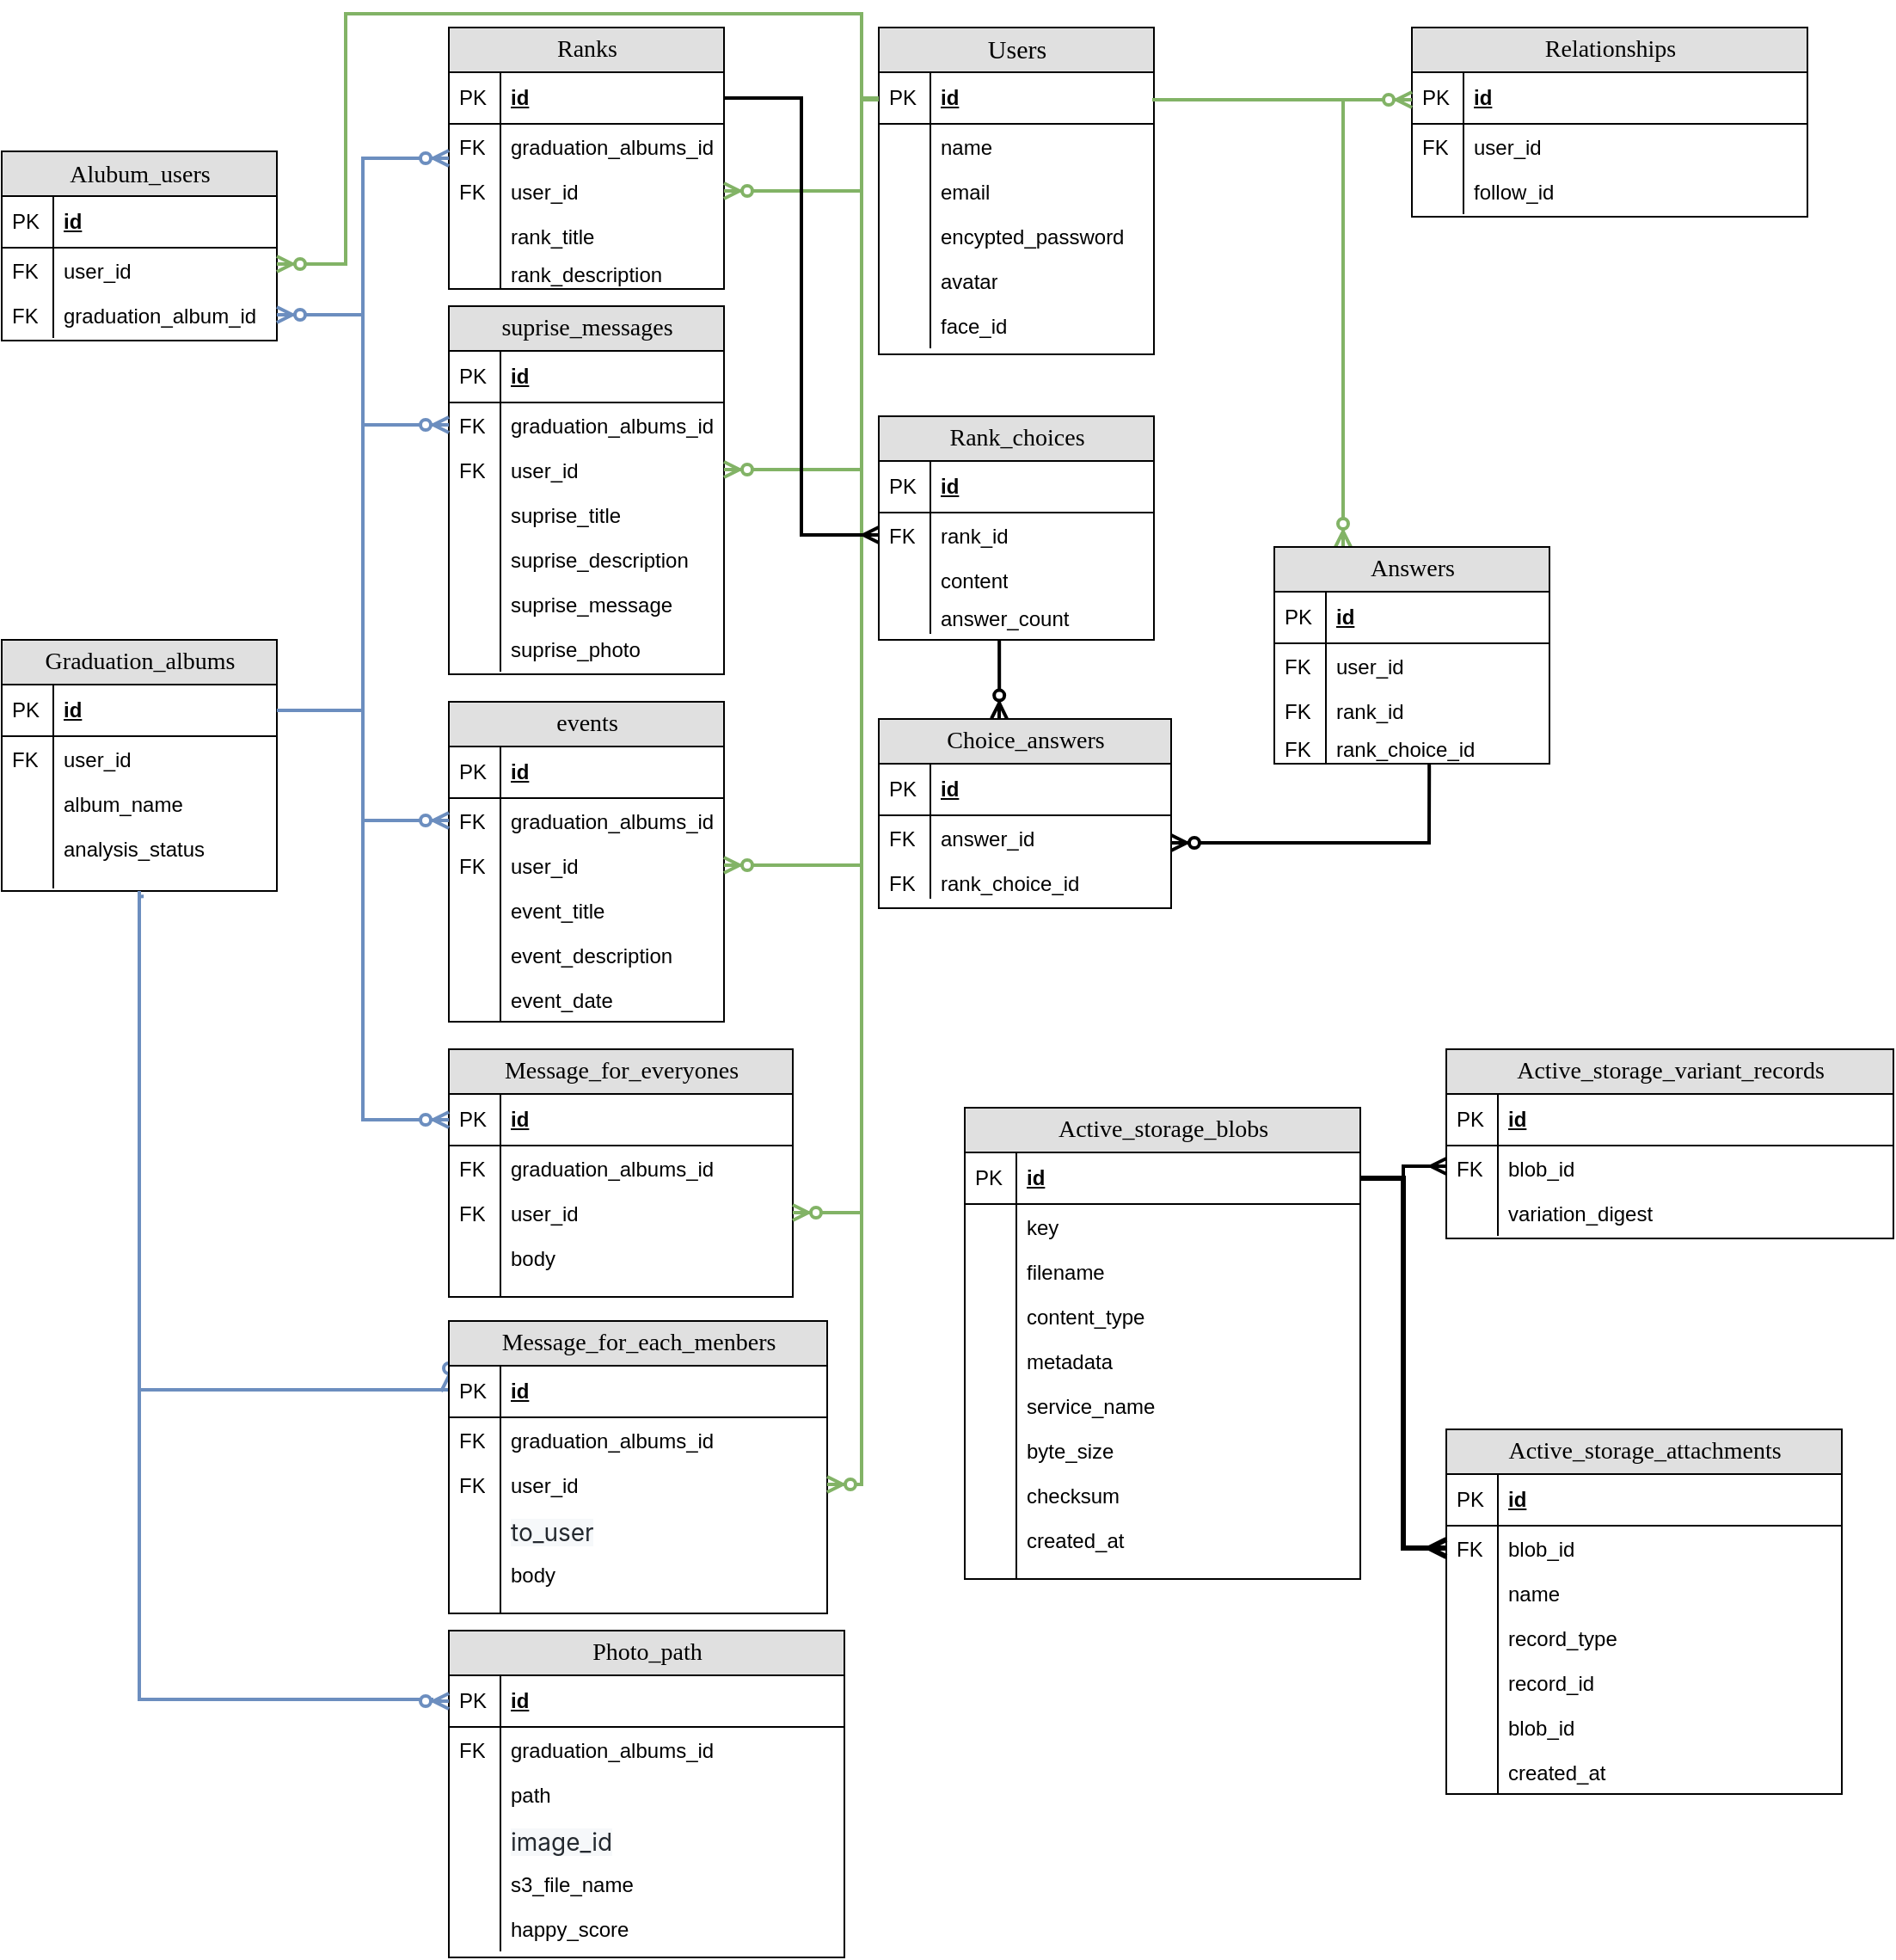 <mxfile version="20.2.3" type="github">
  <diagram name="Page-1" id="9f46799a-70d6-7492-0946-bef42562c5a5">
    <mxGraphModel dx="3642" dy="1080" grid="0" gridSize="10" guides="1" tooltips="1" connect="1" arrows="1" fold="1" page="1" pageScale="1" pageWidth="1100" pageHeight="850" background="none" math="0" shadow="0">
      <root>
        <mxCell id="0" />
        <mxCell id="1" parent="0" />
        <mxCell id="6iNIvZ5y2WaDhr4YdJaO-2" value="Ranks" style="swimlane;html=1;fontStyle=0;childLayout=stackLayout;horizontal=1;startSize=26;fillColor=#e0e0e0;horizontalStack=0;resizeParent=1;resizeLast=0;collapsible=1;marginBottom=0;swimlaneFillColor=#ffffff;align=center;rounded=0;shadow=0;comic=0;labelBackgroundColor=none;strokeWidth=1;fontFamily=Verdana;fontSize=14;swimlaneLine=1;" parent="1" vertex="1">
          <mxGeometry x="-420" y="248" width="160" height="152" as="geometry" />
        </mxCell>
        <mxCell id="6iNIvZ5y2WaDhr4YdJaO-3" value="id" style="shape=partialRectangle;top=0;left=0;right=0;bottom=1;html=1;align=left;verticalAlign=middle;fillColor=none;spacingLeft=34;spacingRight=4;whiteSpace=wrap;overflow=hidden;rotatable=0;points=[[0,0.5],[1,0.5]];portConstraint=eastwest;dropTarget=0;fontStyle=5;" parent="6iNIvZ5y2WaDhr4YdJaO-2" vertex="1">
          <mxGeometry y="26" width="160" height="30" as="geometry" />
        </mxCell>
        <mxCell id="6iNIvZ5y2WaDhr4YdJaO-4" value="PK" style="shape=partialRectangle;top=0;left=0;bottom=0;html=1;fillColor=none;align=left;verticalAlign=middle;spacingLeft=4;spacingRight=4;whiteSpace=wrap;overflow=hidden;rotatable=0;points=[];portConstraint=eastwest;part=1;" parent="6iNIvZ5y2WaDhr4YdJaO-3" vertex="1" connectable="0">
          <mxGeometry width="30" height="30" as="geometry" />
        </mxCell>
        <mxCell id="6iNIvZ5y2WaDhr4YdJaO-5" value="graduation_albums_id" style="shape=partialRectangle;top=0;left=0;right=0;bottom=0;html=1;align=left;verticalAlign=top;fillColor=none;spacingLeft=34;spacingRight=4;whiteSpace=wrap;overflow=hidden;rotatable=0;points=[[0,0.5],[1,0.5]];portConstraint=eastwest;dropTarget=0;" parent="6iNIvZ5y2WaDhr4YdJaO-2" vertex="1">
          <mxGeometry y="56" width="160" height="26" as="geometry" />
        </mxCell>
        <mxCell id="6iNIvZ5y2WaDhr4YdJaO-6" value="FK" style="shape=partialRectangle;top=0;left=0;bottom=0;html=1;fillColor=none;align=left;verticalAlign=top;spacingLeft=4;spacingRight=4;whiteSpace=wrap;overflow=hidden;rotatable=0;points=[];portConstraint=eastwest;part=1;" parent="6iNIvZ5y2WaDhr4YdJaO-5" vertex="1" connectable="0">
          <mxGeometry width="30" height="26" as="geometry" />
        </mxCell>
        <mxCell id="6iNIvZ5y2WaDhr4YdJaO-9" value="user_id" style="shape=partialRectangle;top=0;left=0;right=0;bottom=0;html=1;align=left;verticalAlign=top;fillColor=none;spacingLeft=34;spacingRight=4;whiteSpace=wrap;overflow=hidden;rotatable=0;points=[[0,0.5],[1,0.5]];portConstraint=eastwest;dropTarget=0;" parent="6iNIvZ5y2WaDhr4YdJaO-2" vertex="1">
          <mxGeometry y="82" width="160" height="26" as="geometry" />
        </mxCell>
        <mxCell id="6iNIvZ5y2WaDhr4YdJaO-10" value="FK" style="shape=partialRectangle;top=0;left=0;bottom=0;html=1;fillColor=none;align=left;verticalAlign=top;spacingLeft=4;spacingRight=4;whiteSpace=wrap;overflow=hidden;rotatable=0;points=[];portConstraint=eastwest;part=1;" parent="6iNIvZ5y2WaDhr4YdJaO-9" vertex="1" connectable="0">
          <mxGeometry width="30" height="26" as="geometry" />
        </mxCell>
        <mxCell id="6iNIvZ5y2WaDhr4YdJaO-7" value="rank_title" style="shape=partialRectangle;top=0;left=0;right=0;bottom=0;html=1;align=left;verticalAlign=top;fillColor=none;spacingLeft=34;spacingRight=4;whiteSpace=wrap;overflow=hidden;rotatable=0;points=[[0,0.5],[1,0.5]];portConstraint=eastwest;dropTarget=0;" parent="6iNIvZ5y2WaDhr4YdJaO-2" vertex="1">
          <mxGeometry y="108" width="160" height="22" as="geometry" />
        </mxCell>
        <mxCell id="6iNIvZ5y2WaDhr4YdJaO-8" value="" style="shape=partialRectangle;top=0;left=0;bottom=0;html=1;fillColor=none;align=left;verticalAlign=top;spacingLeft=4;spacingRight=4;whiteSpace=wrap;overflow=hidden;rotatable=0;points=[];portConstraint=eastwest;part=1;" parent="6iNIvZ5y2WaDhr4YdJaO-7" vertex="1" connectable="0">
          <mxGeometry width="30" height="22" as="geometry" />
        </mxCell>
        <mxCell id="6iNIvZ5y2WaDhr4YdJaO-11" value="rank_description" style="shape=partialRectangle;top=0;left=0;right=0;bottom=0;html=1;align=left;verticalAlign=top;fillColor=none;spacingLeft=34;spacingRight=4;whiteSpace=wrap;overflow=hidden;rotatable=0;points=[[0,0.5],[1,0.5]];portConstraint=eastwest;dropTarget=0;" parent="6iNIvZ5y2WaDhr4YdJaO-2" vertex="1">
          <mxGeometry y="130" width="160" height="22" as="geometry" />
        </mxCell>
        <mxCell id="6iNIvZ5y2WaDhr4YdJaO-12" value="" style="shape=partialRectangle;top=0;left=0;bottom=0;html=1;fillColor=none;align=left;verticalAlign=top;spacingLeft=4;spacingRight=4;whiteSpace=wrap;overflow=hidden;rotatable=0;points=[];portConstraint=eastwest;part=1;" parent="6iNIvZ5y2WaDhr4YdJaO-11" vertex="1" connectable="0">
          <mxGeometry width="30" height="22" as="geometry" />
        </mxCell>
        <mxCell id="6iNIvZ5y2WaDhr4YdJaO-13" value="Graduation_albums" style="swimlane;html=1;fontStyle=0;childLayout=stackLayout;horizontal=1;startSize=26;fillColor=#e0e0e0;horizontalStack=0;resizeParent=1;resizeLast=0;collapsible=1;marginBottom=0;swimlaneFillColor=#ffffff;align=center;rounded=0;shadow=0;comic=0;labelBackgroundColor=none;strokeWidth=1;fontFamily=Verdana;fontSize=14" parent="1" vertex="1">
          <mxGeometry x="-680" y="604" width="160" height="146" as="geometry" />
        </mxCell>
        <mxCell id="6iNIvZ5y2WaDhr4YdJaO-14" value="id" style="shape=partialRectangle;top=0;left=0;right=0;bottom=1;html=1;align=left;verticalAlign=middle;fillColor=none;spacingLeft=34;spacingRight=4;whiteSpace=wrap;overflow=hidden;rotatable=0;points=[[0,0.5],[1,0.5]];portConstraint=eastwest;dropTarget=0;fontStyle=5;" parent="6iNIvZ5y2WaDhr4YdJaO-13" vertex="1">
          <mxGeometry y="26" width="160" height="30" as="geometry" />
        </mxCell>
        <mxCell id="6iNIvZ5y2WaDhr4YdJaO-15" value="PK" style="shape=partialRectangle;top=0;left=0;bottom=0;html=1;fillColor=none;align=left;verticalAlign=middle;spacingLeft=4;spacingRight=4;whiteSpace=wrap;overflow=hidden;rotatable=0;points=[];portConstraint=eastwest;part=1;" parent="6iNIvZ5y2WaDhr4YdJaO-14" vertex="1" connectable="0">
          <mxGeometry width="30" height="30" as="geometry" />
        </mxCell>
        <mxCell id="6iNIvZ5y2WaDhr4YdJaO-16" value="user_id" style="shape=partialRectangle;top=0;left=0;right=0;bottom=0;html=1;align=left;verticalAlign=top;fillColor=none;spacingLeft=34;spacingRight=4;whiteSpace=wrap;overflow=hidden;rotatable=0;points=[[0,0.5],[1,0.5]];portConstraint=eastwest;dropTarget=0;" parent="6iNIvZ5y2WaDhr4YdJaO-13" vertex="1">
          <mxGeometry y="56" width="160" height="26" as="geometry" />
        </mxCell>
        <mxCell id="6iNIvZ5y2WaDhr4YdJaO-17" value="FK" style="shape=partialRectangle;top=0;left=0;bottom=0;html=1;fillColor=none;align=left;verticalAlign=top;spacingLeft=4;spacingRight=4;whiteSpace=wrap;overflow=hidden;rotatable=0;points=[];portConstraint=eastwest;part=1;" parent="6iNIvZ5y2WaDhr4YdJaO-16" vertex="1" connectable="0">
          <mxGeometry width="30" height="26" as="geometry" />
        </mxCell>
        <mxCell id="77FhaExold_eT5TPE-0G-73" value="album_name" style="shape=partialRectangle;top=0;left=0;right=0;bottom=0;html=1;align=left;verticalAlign=top;fillColor=none;spacingLeft=34;spacingRight=4;whiteSpace=wrap;overflow=hidden;rotatable=0;points=[[0,0.5],[1,0.5]];portConstraint=eastwest;dropTarget=0;" vertex="1" parent="6iNIvZ5y2WaDhr4YdJaO-13">
          <mxGeometry y="82" width="160" height="26" as="geometry" />
        </mxCell>
        <mxCell id="77FhaExold_eT5TPE-0G-74" value="" style="shape=partialRectangle;top=0;left=0;bottom=0;html=1;fillColor=none;align=left;verticalAlign=top;spacingLeft=4;spacingRight=4;whiteSpace=wrap;overflow=hidden;rotatable=0;points=[];portConstraint=eastwest;part=1;" vertex="1" connectable="0" parent="77FhaExold_eT5TPE-0G-73">
          <mxGeometry width="30" height="26" as="geometry" />
        </mxCell>
        <mxCell id="6iNIvZ5y2WaDhr4YdJaO-20" value="analysis_status" style="shape=partialRectangle;top=0;left=0;right=0;bottom=0;html=1;align=left;verticalAlign=top;fillColor=none;spacingLeft=34;spacingRight=4;whiteSpace=wrap;overflow=hidden;rotatable=0;points=[[0,0.5],[1,0.5]];portConstraint=eastwest;dropTarget=0;" parent="6iNIvZ5y2WaDhr4YdJaO-13" vertex="1">
          <mxGeometry y="108" width="160" height="26" as="geometry" />
        </mxCell>
        <mxCell id="6iNIvZ5y2WaDhr4YdJaO-21" value="" style="shape=partialRectangle;top=0;left=0;bottom=0;html=1;fillColor=none;align=left;verticalAlign=top;spacingLeft=4;spacingRight=4;whiteSpace=wrap;overflow=hidden;rotatable=0;points=[];portConstraint=eastwest;part=1;" parent="6iNIvZ5y2WaDhr4YdJaO-20" vertex="1" connectable="0">
          <mxGeometry width="30" height="26" as="geometry" />
        </mxCell>
        <mxCell id="6iNIvZ5y2WaDhr4YdJaO-22" value="" style="shape=partialRectangle;top=0;left=0;right=0;bottom=0;html=1;align=left;verticalAlign=top;fillColor=none;spacingLeft=34;spacingRight=4;whiteSpace=wrap;overflow=hidden;rotatable=0;points=[[0,0.5],[1,0.5]];portConstraint=eastwest;dropTarget=0;" parent="6iNIvZ5y2WaDhr4YdJaO-13" vertex="1">
          <mxGeometry y="134" width="160" height="10" as="geometry" />
        </mxCell>
        <mxCell id="6iNIvZ5y2WaDhr4YdJaO-23" value="" style="shape=partialRectangle;top=0;left=0;bottom=0;html=1;fillColor=none;align=left;verticalAlign=top;spacingLeft=4;spacingRight=4;whiteSpace=wrap;overflow=hidden;rotatable=0;points=[];portConstraint=eastwest;part=1;" parent="6iNIvZ5y2WaDhr4YdJaO-22" vertex="1" connectable="0">
          <mxGeometry width="30" height="10" as="geometry" />
        </mxCell>
        <mxCell id="6iNIvZ5y2WaDhr4YdJaO-24" value="suprise_messages" style="swimlane;html=1;fontStyle=0;childLayout=stackLayout;horizontal=1;startSize=26;fillColor=#e0e0e0;horizontalStack=0;resizeParent=1;resizeLast=0;collapsible=1;marginBottom=0;swimlaneFillColor=#ffffff;align=center;rounded=0;shadow=0;comic=0;labelBackgroundColor=none;strokeWidth=1;fontFamily=Verdana;fontSize=14" parent="1" vertex="1">
          <mxGeometry x="-420" y="410" width="160" height="214" as="geometry" />
        </mxCell>
        <mxCell id="6iNIvZ5y2WaDhr4YdJaO-25" value="id" style="shape=partialRectangle;top=0;left=0;right=0;bottom=1;html=1;align=left;verticalAlign=middle;fillColor=none;spacingLeft=34;spacingRight=4;whiteSpace=wrap;overflow=hidden;rotatable=0;points=[[0,0.5],[1,0.5]];portConstraint=eastwest;dropTarget=0;fontStyle=5;" parent="6iNIvZ5y2WaDhr4YdJaO-24" vertex="1">
          <mxGeometry y="26" width="160" height="30" as="geometry" />
        </mxCell>
        <mxCell id="6iNIvZ5y2WaDhr4YdJaO-26" value="PK" style="shape=partialRectangle;top=0;left=0;bottom=0;html=1;fillColor=none;align=left;verticalAlign=middle;spacingLeft=4;spacingRight=4;whiteSpace=wrap;overflow=hidden;rotatable=0;points=[];portConstraint=eastwest;part=1;" parent="6iNIvZ5y2WaDhr4YdJaO-25" vertex="1" connectable="0">
          <mxGeometry width="30" height="30" as="geometry" />
        </mxCell>
        <mxCell id="6iNIvZ5y2WaDhr4YdJaO-27" value="graduation_albums_id" style="shape=partialRectangle;top=0;left=0;right=0;bottom=0;html=1;align=left;verticalAlign=top;fillColor=none;spacingLeft=34;spacingRight=4;whiteSpace=wrap;overflow=hidden;rotatable=0;points=[[0,0.5],[1,0.5]];portConstraint=eastwest;dropTarget=0;" parent="6iNIvZ5y2WaDhr4YdJaO-24" vertex="1">
          <mxGeometry y="56" width="160" height="26" as="geometry" />
        </mxCell>
        <mxCell id="6iNIvZ5y2WaDhr4YdJaO-28" value="FK" style="shape=partialRectangle;top=0;left=0;bottom=0;html=1;fillColor=none;align=left;verticalAlign=top;spacingLeft=4;spacingRight=4;whiteSpace=wrap;overflow=hidden;rotatable=0;points=[];portConstraint=eastwest;part=1;" parent="6iNIvZ5y2WaDhr4YdJaO-27" vertex="1" connectable="0">
          <mxGeometry width="30" height="26" as="geometry" />
        </mxCell>
        <mxCell id="6iNIvZ5y2WaDhr4YdJaO-29" value="user_id" style="shape=partialRectangle;top=0;left=0;right=0;bottom=0;html=1;align=left;verticalAlign=top;fillColor=none;spacingLeft=34;spacingRight=4;whiteSpace=wrap;overflow=hidden;rotatable=0;points=[[0,0.5],[1,0.5]];portConstraint=eastwest;dropTarget=0;" parent="6iNIvZ5y2WaDhr4YdJaO-24" vertex="1">
          <mxGeometry y="82" width="160" height="26" as="geometry" />
        </mxCell>
        <mxCell id="6iNIvZ5y2WaDhr4YdJaO-30" value="FK" style="shape=partialRectangle;top=0;left=0;bottom=0;html=1;fillColor=none;align=left;verticalAlign=top;spacingLeft=4;spacingRight=4;whiteSpace=wrap;overflow=hidden;rotatable=0;points=[];portConstraint=eastwest;part=1;" parent="6iNIvZ5y2WaDhr4YdJaO-29" vertex="1" connectable="0">
          <mxGeometry width="30" height="26" as="geometry" />
        </mxCell>
        <mxCell id="6iNIvZ5y2WaDhr4YdJaO-31" value="suprise_title" style="shape=partialRectangle;top=0;left=0;right=0;bottom=0;html=1;align=left;verticalAlign=top;fillColor=none;spacingLeft=34;spacingRight=4;whiteSpace=wrap;overflow=hidden;rotatable=0;points=[[0,0.5],[1,0.5]];portConstraint=eastwest;dropTarget=0;" parent="6iNIvZ5y2WaDhr4YdJaO-24" vertex="1">
          <mxGeometry y="108" width="160" height="26" as="geometry" />
        </mxCell>
        <mxCell id="6iNIvZ5y2WaDhr4YdJaO-32" value="" style="shape=partialRectangle;top=0;left=0;bottom=0;html=1;fillColor=none;align=left;verticalAlign=top;spacingLeft=4;spacingRight=4;whiteSpace=wrap;overflow=hidden;rotatable=0;points=[];portConstraint=eastwest;part=1;" parent="6iNIvZ5y2WaDhr4YdJaO-31" vertex="1" connectable="0">
          <mxGeometry width="30" height="26" as="geometry" />
        </mxCell>
        <mxCell id="6iNIvZ5y2WaDhr4YdJaO-33" value="suprise_description" style="shape=partialRectangle;top=0;left=0;right=0;bottom=0;html=1;align=left;verticalAlign=top;fillColor=none;spacingLeft=34;spacingRight=4;whiteSpace=wrap;overflow=hidden;rotatable=0;points=[[0,0.5],[1,0.5]];portConstraint=eastwest;dropTarget=0;" parent="6iNIvZ5y2WaDhr4YdJaO-24" vertex="1">
          <mxGeometry y="134" width="160" height="26" as="geometry" />
        </mxCell>
        <mxCell id="6iNIvZ5y2WaDhr4YdJaO-34" value="" style="shape=partialRectangle;top=0;left=0;bottom=0;html=1;fillColor=none;align=left;verticalAlign=top;spacingLeft=4;spacingRight=4;whiteSpace=wrap;overflow=hidden;rotatable=0;points=[];portConstraint=eastwest;part=1;" parent="6iNIvZ5y2WaDhr4YdJaO-33" vertex="1" connectable="0">
          <mxGeometry width="30" height="26" as="geometry" />
        </mxCell>
        <mxCell id="6iNIvZ5y2WaDhr4YdJaO-35" value="suprise_message" style="shape=partialRectangle;top=0;left=0;right=0;bottom=0;html=1;align=left;verticalAlign=top;fillColor=none;spacingLeft=34;spacingRight=4;whiteSpace=wrap;overflow=hidden;rotatable=0;points=[[0,0.5],[1,0.5]];portConstraint=eastwest;dropTarget=0;" parent="6iNIvZ5y2WaDhr4YdJaO-24" vertex="1">
          <mxGeometry y="160" width="160" height="26" as="geometry" />
        </mxCell>
        <mxCell id="6iNIvZ5y2WaDhr4YdJaO-36" value="" style="shape=partialRectangle;top=0;left=0;bottom=0;html=1;fillColor=none;align=left;verticalAlign=top;spacingLeft=4;spacingRight=4;whiteSpace=wrap;overflow=hidden;rotatable=0;points=[];portConstraint=eastwest;part=1;" parent="6iNIvZ5y2WaDhr4YdJaO-35" vertex="1" connectable="0">
          <mxGeometry width="30" height="26" as="geometry" />
        </mxCell>
        <mxCell id="6iNIvZ5y2WaDhr4YdJaO-37" value="suprise_photo" style="shape=partialRectangle;top=0;left=0;right=0;bottom=0;html=1;align=left;verticalAlign=top;fillColor=none;spacingLeft=34;spacingRight=4;whiteSpace=wrap;overflow=hidden;rotatable=0;points=[[0,0.5],[1,0.5]];portConstraint=eastwest;dropTarget=0;" parent="6iNIvZ5y2WaDhr4YdJaO-24" vertex="1">
          <mxGeometry y="186" width="160" height="26" as="geometry" />
        </mxCell>
        <mxCell id="6iNIvZ5y2WaDhr4YdJaO-38" value="" style="shape=partialRectangle;top=0;left=0;bottom=0;html=1;fillColor=none;align=left;verticalAlign=top;spacingLeft=4;spacingRight=4;whiteSpace=wrap;overflow=hidden;rotatable=0;points=[];portConstraint=eastwest;part=1;" parent="6iNIvZ5y2WaDhr4YdJaO-37" vertex="1" connectable="0">
          <mxGeometry width="30" height="26" as="geometry" />
        </mxCell>
        <mxCell id="6iNIvZ5y2WaDhr4YdJaO-39" value="&lt;p style=&quot;margin: 0px; font-variant-numeric: normal; font-variant-east-asian: normal; font-stretch: normal; line-height: normal; font-family: &amp;quot;Hiragino Kaku Gothic ProN&amp;quot;; font-size: 15px;&quot; class=&quot;p1&quot;&gt;Users&lt;/p&gt;" style="swimlane;html=1;fontStyle=0;childLayout=stackLayout;horizontal=1;startSize=26;fillColor=#e0e0e0;horizontalStack=0;resizeParent=1;resizeLast=0;collapsible=1;marginBottom=0;swimlaneFillColor=#ffffff;align=center;rounded=0;shadow=0;comic=0;labelBackgroundColor=none;strokeWidth=1;fontFamily=Verdana;fontSize=14" parent="1" vertex="1">
          <mxGeometry x="-170" y="248" width="160" height="190" as="geometry" />
        </mxCell>
        <mxCell id="6iNIvZ5y2WaDhr4YdJaO-40" value="id" style="shape=partialRectangle;top=0;left=0;right=0;bottom=1;html=1;align=left;verticalAlign=middle;fillColor=none;spacingLeft=34;spacingRight=4;whiteSpace=wrap;overflow=hidden;rotatable=0;points=[[0,0.5],[1,0.5]];portConstraint=eastwest;dropTarget=0;fontStyle=5;" parent="6iNIvZ5y2WaDhr4YdJaO-39" vertex="1">
          <mxGeometry y="26" width="160" height="30" as="geometry" />
        </mxCell>
        <mxCell id="6iNIvZ5y2WaDhr4YdJaO-41" value="PK" style="shape=partialRectangle;top=0;left=0;bottom=0;html=1;fillColor=none;align=left;verticalAlign=middle;spacingLeft=4;spacingRight=4;whiteSpace=wrap;overflow=hidden;rotatable=0;points=[];portConstraint=eastwest;part=1;" parent="6iNIvZ5y2WaDhr4YdJaO-40" vertex="1" connectable="0">
          <mxGeometry width="30" height="30" as="geometry" />
        </mxCell>
        <mxCell id="6iNIvZ5y2WaDhr4YdJaO-42" value="name" style="shape=partialRectangle;top=0;left=0;right=0;bottom=0;html=1;align=left;verticalAlign=top;fillColor=none;spacingLeft=34;spacingRight=4;whiteSpace=wrap;overflow=hidden;rotatable=0;points=[[0,0.5],[1,0.5]];portConstraint=eastwest;dropTarget=0;" parent="6iNIvZ5y2WaDhr4YdJaO-39" vertex="1">
          <mxGeometry y="56" width="160" height="26" as="geometry" />
        </mxCell>
        <mxCell id="6iNIvZ5y2WaDhr4YdJaO-43" value="" style="shape=partialRectangle;top=0;left=0;bottom=0;html=1;fillColor=none;align=left;verticalAlign=top;spacingLeft=4;spacingRight=4;whiteSpace=wrap;overflow=hidden;rotatable=0;points=[];portConstraint=eastwest;part=1;" parent="6iNIvZ5y2WaDhr4YdJaO-42" vertex="1" connectable="0">
          <mxGeometry width="30" height="26" as="geometry" />
        </mxCell>
        <mxCell id="6iNIvZ5y2WaDhr4YdJaO-44" value="email" style="shape=partialRectangle;top=0;left=0;right=0;bottom=0;html=1;align=left;verticalAlign=top;fillColor=none;spacingLeft=34;spacingRight=4;whiteSpace=wrap;overflow=hidden;rotatable=0;points=[[0,0.5],[1,0.5]];portConstraint=eastwest;dropTarget=0;" parent="6iNIvZ5y2WaDhr4YdJaO-39" vertex="1">
          <mxGeometry y="82" width="160" height="26" as="geometry" />
        </mxCell>
        <mxCell id="6iNIvZ5y2WaDhr4YdJaO-45" value="" style="shape=partialRectangle;top=0;left=0;bottom=0;html=1;fillColor=none;align=left;verticalAlign=top;spacingLeft=4;spacingRight=4;whiteSpace=wrap;overflow=hidden;rotatable=0;points=[];portConstraint=eastwest;part=1;" parent="6iNIvZ5y2WaDhr4YdJaO-44" vertex="1" connectable="0">
          <mxGeometry width="30" height="26" as="geometry" />
        </mxCell>
        <mxCell id="77FhaExold_eT5TPE-0G-114" value="encypted_password" style="shape=partialRectangle;top=0;left=0;right=0;bottom=0;html=1;align=left;verticalAlign=top;fillColor=none;spacingLeft=34;spacingRight=4;whiteSpace=wrap;overflow=hidden;rotatable=0;points=[[0,0.5],[1,0.5]];portConstraint=eastwest;dropTarget=0;" vertex="1" parent="6iNIvZ5y2WaDhr4YdJaO-39">
          <mxGeometry y="108" width="160" height="26" as="geometry" />
        </mxCell>
        <mxCell id="77FhaExold_eT5TPE-0G-115" value="" style="shape=partialRectangle;top=0;left=0;bottom=0;html=1;fillColor=none;align=left;verticalAlign=top;spacingLeft=4;spacingRight=4;whiteSpace=wrap;overflow=hidden;rotatable=0;points=[];portConstraint=eastwest;part=1;" vertex="1" connectable="0" parent="77FhaExold_eT5TPE-0G-114">
          <mxGeometry width="30" height="26" as="geometry" />
        </mxCell>
        <mxCell id="77FhaExold_eT5TPE-0G-111" value="avatar" style="shape=partialRectangle;top=0;left=0;right=0;bottom=0;html=1;align=left;verticalAlign=top;fillColor=none;spacingLeft=34;spacingRight=4;whiteSpace=wrap;overflow=hidden;rotatable=0;points=[[0,0.5],[1,0.5]];portConstraint=eastwest;dropTarget=0;" vertex="1" parent="6iNIvZ5y2WaDhr4YdJaO-39">
          <mxGeometry y="134" width="160" height="26" as="geometry" />
        </mxCell>
        <mxCell id="77FhaExold_eT5TPE-0G-112" value="" style="shape=partialRectangle;top=0;left=0;bottom=0;html=1;fillColor=none;align=left;verticalAlign=top;spacingLeft=4;spacingRight=4;whiteSpace=wrap;overflow=hidden;rotatable=0;points=[];portConstraint=eastwest;part=1;" vertex="1" connectable="0" parent="77FhaExold_eT5TPE-0G-111">
          <mxGeometry width="30" height="26" as="geometry" />
        </mxCell>
        <mxCell id="6iNIvZ5y2WaDhr4YdJaO-46" value="face_id" style="shape=partialRectangle;top=0;left=0;right=0;bottom=0;html=1;align=left;verticalAlign=top;fillColor=none;spacingLeft=34;spacingRight=4;whiteSpace=wrap;overflow=hidden;rotatable=0;points=[[0,0.5],[1,0.5]];portConstraint=eastwest;dropTarget=0;" parent="6iNIvZ5y2WaDhr4YdJaO-39" vertex="1">
          <mxGeometry y="160" width="160" height="26" as="geometry" />
        </mxCell>
        <mxCell id="6iNIvZ5y2WaDhr4YdJaO-47" value="" style="shape=partialRectangle;top=0;left=0;bottom=0;html=1;fillColor=none;align=left;verticalAlign=top;spacingLeft=4;spacingRight=4;whiteSpace=wrap;overflow=hidden;rotatable=0;points=[];portConstraint=eastwest;part=1;" parent="6iNIvZ5y2WaDhr4YdJaO-46" vertex="1" connectable="0">
          <mxGeometry width="30" height="26" as="geometry" />
        </mxCell>
        <mxCell id="6iNIvZ5y2WaDhr4YdJaO-69" value="&lt;p style=&quot;margin: 0px; font-variant-numeric: normal; font-variant-east-asian: normal; font-stretch: normal; line-height: normal; font-family: &amp;quot;Hiragino Kaku Gothic ProN&amp;quot;; font-size: 15px;&quot; class=&quot;p1&quot;&gt;&lt;span style=&quot;font-family: Verdana; font-size: 14px;&quot;&gt;Alubum_users&lt;/span&gt;&lt;br&gt;&lt;/p&gt;" style="swimlane;html=1;fontStyle=0;childLayout=stackLayout;horizontal=1;startSize=26;fillColor=#e0e0e0;horizontalStack=0;resizeParent=1;resizeLast=0;collapsible=1;marginBottom=0;swimlaneFillColor=#ffffff;align=center;rounded=0;shadow=0;comic=0;labelBackgroundColor=none;strokeWidth=1;fontFamily=Verdana;fontSize=14" parent="1" vertex="1">
          <mxGeometry x="-680" y="320" width="160" height="110" as="geometry" />
        </mxCell>
        <mxCell id="6iNIvZ5y2WaDhr4YdJaO-70" value="id" style="shape=partialRectangle;top=0;left=0;right=0;bottom=1;html=1;align=left;verticalAlign=middle;fillColor=none;spacingLeft=34;spacingRight=4;whiteSpace=wrap;overflow=hidden;rotatable=0;points=[[0,0.5],[1,0.5]];portConstraint=eastwest;dropTarget=0;fontStyle=5;" parent="6iNIvZ5y2WaDhr4YdJaO-69" vertex="1">
          <mxGeometry y="26" width="160" height="30" as="geometry" />
        </mxCell>
        <mxCell id="6iNIvZ5y2WaDhr4YdJaO-71" value="PK" style="shape=partialRectangle;top=0;left=0;bottom=0;html=1;fillColor=none;align=left;verticalAlign=middle;spacingLeft=4;spacingRight=4;whiteSpace=wrap;overflow=hidden;rotatable=0;points=[];portConstraint=eastwest;part=1;" parent="6iNIvZ5y2WaDhr4YdJaO-70" vertex="1" connectable="0">
          <mxGeometry width="30" height="30" as="geometry" />
        </mxCell>
        <mxCell id="6iNIvZ5y2WaDhr4YdJaO-72" value="user_id" style="shape=partialRectangle;top=0;left=0;right=0;bottom=0;html=1;align=left;verticalAlign=top;fillColor=none;spacingLeft=34;spacingRight=4;whiteSpace=wrap;overflow=hidden;rotatable=0;points=[[0,0.5],[1,0.5]];portConstraint=eastwest;dropTarget=0;" parent="6iNIvZ5y2WaDhr4YdJaO-69" vertex="1">
          <mxGeometry y="56" width="160" height="26" as="geometry" />
        </mxCell>
        <mxCell id="6iNIvZ5y2WaDhr4YdJaO-73" value="FK" style="shape=partialRectangle;top=0;left=0;bottom=0;html=1;fillColor=none;align=left;verticalAlign=top;spacingLeft=4;spacingRight=4;whiteSpace=wrap;overflow=hidden;rotatable=0;points=[];portConstraint=eastwest;part=1;" parent="6iNIvZ5y2WaDhr4YdJaO-72" vertex="1" connectable="0">
          <mxGeometry width="30" height="26" as="geometry" />
        </mxCell>
        <mxCell id="6iNIvZ5y2WaDhr4YdJaO-74" value="graduation_album_id" style="shape=partialRectangle;top=0;left=0;right=0;bottom=0;html=1;align=left;verticalAlign=top;fillColor=none;spacingLeft=34;spacingRight=4;whiteSpace=wrap;overflow=hidden;rotatable=0;points=[[0,0.5],[1,0.5]];portConstraint=eastwest;dropTarget=0;" parent="6iNIvZ5y2WaDhr4YdJaO-69" vertex="1">
          <mxGeometry y="82" width="160" height="26" as="geometry" />
        </mxCell>
        <mxCell id="6iNIvZ5y2WaDhr4YdJaO-75" value="FK" style="shape=partialRectangle;top=0;left=0;bottom=0;html=1;fillColor=none;align=left;verticalAlign=top;spacingLeft=4;spacingRight=4;whiteSpace=wrap;overflow=hidden;rotatable=0;points=[];portConstraint=eastwest;part=1;" parent="6iNIvZ5y2WaDhr4YdJaO-74" vertex="1" connectable="0">
          <mxGeometry width="30" height="26" as="geometry" />
        </mxCell>
        <mxCell id="6iNIvZ5y2WaDhr4YdJaO-80" value="" style="edgeStyle=orthogonalEdgeStyle;fontSize=12;html=1;endArrow=ERzeroToMany;endFill=1;rounded=0;exitX=1;exitY=0.5;exitDx=0;exitDy=0;strokeWidth=2;fillColor=#dae8fc;strokeColor=#6c8ebf;" parent="1" source="6iNIvZ5y2WaDhr4YdJaO-14" target="6iNIvZ5y2WaDhr4YdJaO-27" edge="1">
          <mxGeometry width="100" height="100" relative="1" as="geometry">
            <mxPoint x="-600" y="610" as="sourcePoint" />
            <mxPoint x="-510" y="479" as="targetPoint" />
            <Array as="points">
              <mxPoint x="-470" y="645" />
              <mxPoint x="-470" y="479" />
            </Array>
          </mxGeometry>
        </mxCell>
        <mxCell id="6iNIvZ5y2WaDhr4YdJaO-81" value="" style="edgeStyle=orthogonalEdgeStyle;fontSize=12;html=1;endArrow=ERzeroToMany;endFill=1;rounded=0;exitX=1;exitY=0.5;exitDx=0;exitDy=0;strokeWidth=2;fillColor=#dae8fc;strokeColor=#6c8ebf;" parent="1" source="6iNIvZ5y2WaDhr4YdJaO-14" target="6iNIvZ5y2WaDhr4YdJaO-2" edge="1">
          <mxGeometry width="100" height="100" relative="1" as="geometry">
            <mxPoint x="-510" y="686" as="sourcePoint" />
            <mxPoint x="-403.04" y="668.384" as="targetPoint" />
            <Array as="points">
              <mxPoint x="-470" y="645" />
              <mxPoint x="-470" y="324" />
            </Array>
          </mxGeometry>
        </mxCell>
        <mxCell id="6iNIvZ5y2WaDhr4YdJaO-82" value="" style="edgeStyle=orthogonalEdgeStyle;fontSize=12;html=1;endArrow=ERzeroToMany;endFill=1;rounded=0;fillColor=#dae8fc;strokeColor=#6c8ebf;strokeWidth=2;entryX=0;entryY=0.5;entryDx=0;entryDy=0;" parent="1" target="6iNIvZ5y2WaDhr4YdJaO-128" edge="1">
          <mxGeometry width="100" height="100" relative="1" as="geometry">
            <mxPoint x="-600" y="750" as="sourcePoint" />
            <mxPoint x="-410" y="946" as="targetPoint" />
            <Array as="points">
              <mxPoint x="-600" y="1040" />
              <mxPoint x="-420" y="1040" />
            </Array>
          </mxGeometry>
        </mxCell>
        <mxCell id="6iNIvZ5y2WaDhr4YdJaO-83" value="events" style="swimlane;html=1;fontStyle=0;childLayout=stackLayout;horizontal=1;startSize=26;fillColor=#e0e0e0;horizontalStack=0;resizeParent=1;resizeLast=0;collapsible=1;marginBottom=0;swimlaneFillColor=#ffffff;align=center;rounded=0;shadow=0;comic=0;labelBackgroundColor=none;strokeWidth=1;fontFamily=Verdana;fontSize=14" parent="1" vertex="1">
          <mxGeometry x="-420" y="640" width="160" height="186" as="geometry" />
        </mxCell>
        <mxCell id="6iNIvZ5y2WaDhr4YdJaO-84" value="id" style="shape=partialRectangle;top=0;left=0;right=0;bottom=1;html=1;align=left;verticalAlign=middle;fillColor=none;spacingLeft=34;spacingRight=4;whiteSpace=wrap;overflow=hidden;rotatable=0;points=[[0,0.5],[1,0.5]];portConstraint=eastwest;dropTarget=0;fontStyle=5;" parent="6iNIvZ5y2WaDhr4YdJaO-83" vertex="1">
          <mxGeometry y="26" width="160" height="30" as="geometry" />
        </mxCell>
        <mxCell id="6iNIvZ5y2WaDhr4YdJaO-85" value="PK" style="shape=partialRectangle;top=0;left=0;bottom=0;html=1;fillColor=none;align=left;verticalAlign=middle;spacingLeft=4;spacingRight=4;whiteSpace=wrap;overflow=hidden;rotatable=0;points=[];portConstraint=eastwest;part=1;" parent="6iNIvZ5y2WaDhr4YdJaO-84" vertex="1" connectable="0">
          <mxGeometry width="30" height="30" as="geometry" />
        </mxCell>
        <mxCell id="6iNIvZ5y2WaDhr4YdJaO-86" value="graduation_albums_id" style="shape=partialRectangle;top=0;left=0;right=0;bottom=0;html=1;align=left;verticalAlign=top;fillColor=none;spacingLeft=34;spacingRight=4;whiteSpace=wrap;overflow=hidden;rotatable=0;points=[[0,0.5],[1,0.5]];portConstraint=eastwest;dropTarget=0;" parent="6iNIvZ5y2WaDhr4YdJaO-83" vertex="1">
          <mxGeometry y="56" width="160" height="26" as="geometry" />
        </mxCell>
        <mxCell id="6iNIvZ5y2WaDhr4YdJaO-87" value="FK" style="shape=partialRectangle;top=0;left=0;bottom=0;html=1;fillColor=none;align=left;verticalAlign=top;spacingLeft=4;spacingRight=4;whiteSpace=wrap;overflow=hidden;rotatable=0;points=[];portConstraint=eastwest;part=1;" parent="6iNIvZ5y2WaDhr4YdJaO-86" vertex="1" connectable="0">
          <mxGeometry width="30" height="26" as="geometry" />
        </mxCell>
        <mxCell id="77FhaExold_eT5TPE-0G-68" value="user_id" style="shape=partialRectangle;top=0;left=0;right=0;bottom=0;html=1;align=left;verticalAlign=top;fillColor=none;spacingLeft=34;spacingRight=4;whiteSpace=wrap;overflow=hidden;rotatable=0;points=[[0,0.5],[1,0.5]];portConstraint=eastwest;dropTarget=0;" vertex="1" parent="6iNIvZ5y2WaDhr4YdJaO-83">
          <mxGeometry y="82" width="160" height="26" as="geometry" />
        </mxCell>
        <mxCell id="77FhaExold_eT5TPE-0G-69" value="FK" style="shape=partialRectangle;top=0;left=0;bottom=0;html=1;fillColor=none;align=left;verticalAlign=top;spacingLeft=4;spacingRight=4;whiteSpace=wrap;overflow=hidden;rotatable=0;points=[];portConstraint=eastwest;part=1;" vertex="1" connectable="0" parent="77FhaExold_eT5TPE-0G-68">
          <mxGeometry width="30" height="26" as="geometry" />
        </mxCell>
        <mxCell id="6iNIvZ5y2WaDhr4YdJaO-88" value="event_title" style="shape=partialRectangle;top=0;left=0;right=0;bottom=0;html=1;align=left;verticalAlign=top;fillColor=none;spacingLeft=34;spacingRight=4;whiteSpace=wrap;overflow=hidden;rotatable=0;points=[[0,0.5],[1,0.5]];portConstraint=eastwest;dropTarget=0;" parent="6iNIvZ5y2WaDhr4YdJaO-83" vertex="1">
          <mxGeometry y="108" width="160" height="26" as="geometry" />
        </mxCell>
        <mxCell id="6iNIvZ5y2WaDhr4YdJaO-89" value="" style="shape=partialRectangle;top=0;left=0;bottom=0;html=1;fillColor=none;align=left;verticalAlign=top;spacingLeft=4;spacingRight=4;whiteSpace=wrap;overflow=hidden;rotatable=0;points=[];portConstraint=eastwest;part=1;" parent="6iNIvZ5y2WaDhr4YdJaO-88" vertex="1" connectable="0">
          <mxGeometry width="30" height="26" as="geometry" />
        </mxCell>
        <mxCell id="6iNIvZ5y2WaDhr4YdJaO-90" value="event_description" style="shape=partialRectangle;top=0;left=0;right=0;bottom=0;html=1;align=left;verticalAlign=top;fillColor=none;spacingLeft=34;spacingRight=4;whiteSpace=wrap;overflow=hidden;rotatable=0;points=[[0,0.5],[1,0.5]];portConstraint=eastwest;dropTarget=0;" parent="6iNIvZ5y2WaDhr4YdJaO-83" vertex="1">
          <mxGeometry y="134" width="160" height="26" as="geometry" />
        </mxCell>
        <mxCell id="6iNIvZ5y2WaDhr4YdJaO-91" value="" style="shape=partialRectangle;top=0;left=0;bottom=0;html=1;fillColor=none;align=left;verticalAlign=top;spacingLeft=4;spacingRight=4;whiteSpace=wrap;overflow=hidden;rotatable=0;points=[];portConstraint=eastwest;part=1;" parent="6iNIvZ5y2WaDhr4YdJaO-90" vertex="1" connectable="0">
          <mxGeometry width="30" height="26" as="geometry" />
        </mxCell>
        <mxCell id="6iNIvZ5y2WaDhr4YdJaO-92" value="event_date" style="shape=partialRectangle;top=0;left=0;right=0;bottom=0;html=1;align=left;verticalAlign=top;fillColor=none;spacingLeft=34;spacingRight=4;whiteSpace=wrap;overflow=hidden;rotatable=0;points=[[0,0.5],[1,0.5]];portConstraint=eastwest;dropTarget=0;" parent="6iNIvZ5y2WaDhr4YdJaO-83" vertex="1">
          <mxGeometry y="160" width="160" height="26" as="geometry" />
        </mxCell>
        <mxCell id="6iNIvZ5y2WaDhr4YdJaO-93" value="" style="shape=partialRectangle;top=0;left=0;bottom=0;html=1;fillColor=none;align=left;verticalAlign=top;spacingLeft=4;spacingRight=4;whiteSpace=wrap;overflow=hidden;rotatable=0;points=[];portConstraint=eastwest;part=1;" parent="6iNIvZ5y2WaDhr4YdJaO-92" vertex="1" connectable="0">
          <mxGeometry width="30" height="26" as="geometry" />
        </mxCell>
        <mxCell id="6iNIvZ5y2WaDhr4YdJaO-94" value="Choice_answers" style="swimlane;html=1;fontStyle=0;childLayout=stackLayout;horizontal=1;startSize=26;fillColor=#e0e0e0;horizontalStack=0;resizeParent=1;resizeLast=0;collapsible=1;marginBottom=0;swimlaneFillColor=#ffffff;align=center;rounded=0;shadow=0;comic=0;labelBackgroundColor=none;strokeWidth=1;fontFamily=Verdana;fontSize=14;swimlaneLine=1;" parent="1" vertex="1">
          <mxGeometry x="-170" y="650" width="170" height="110" as="geometry" />
        </mxCell>
        <mxCell id="6iNIvZ5y2WaDhr4YdJaO-95" value="id" style="shape=partialRectangle;top=0;left=0;right=0;bottom=1;html=1;align=left;verticalAlign=middle;fillColor=none;spacingLeft=34;spacingRight=4;whiteSpace=wrap;overflow=hidden;rotatable=0;points=[[0,0.5],[1,0.5]];portConstraint=eastwest;dropTarget=0;fontStyle=5;" parent="6iNIvZ5y2WaDhr4YdJaO-94" vertex="1">
          <mxGeometry y="26" width="170" height="30" as="geometry" />
        </mxCell>
        <mxCell id="6iNIvZ5y2WaDhr4YdJaO-96" value="PK" style="shape=partialRectangle;top=0;left=0;bottom=0;html=1;fillColor=none;align=left;verticalAlign=middle;spacingLeft=4;spacingRight=4;whiteSpace=wrap;overflow=hidden;rotatable=0;points=[];portConstraint=eastwest;part=1;" parent="6iNIvZ5y2WaDhr4YdJaO-95" vertex="1" connectable="0">
          <mxGeometry width="30" height="30" as="geometry" />
        </mxCell>
        <mxCell id="6iNIvZ5y2WaDhr4YdJaO-97" value="answer_id" style="shape=partialRectangle;top=0;left=0;right=0;bottom=0;html=1;align=left;verticalAlign=top;fillColor=none;spacingLeft=34;spacingRight=4;whiteSpace=wrap;overflow=hidden;rotatable=0;points=[[0,0.5],[1,0.5]];portConstraint=eastwest;dropTarget=0;" parent="6iNIvZ5y2WaDhr4YdJaO-94" vertex="1">
          <mxGeometry y="56" width="170" height="26" as="geometry" />
        </mxCell>
        <mxCell id="6iNIvZ5y2WaDhr4YdJaO-98" value="FK" style="shape=partialRectangle;top=0;left=0;bottom=0;html=1;fillColor=none;align=left;verticalAlign=top;spacingLeft=4;spacingRight=4;whiteSpace=wrap;overflow=hidden;rotatable=0;points=[];portConstraint=eastwest;part=1;" parent="6iNIvZ5y2WaDhr4YdJaO-97" vertex="1" connectable="0">
          <mxGeometry width="30" height="26" as="geometry" />
        </mxCell>
        <mxCell id="6iNIvZ5y2WaDhr4YdJaO-99" value="rank_choice_id" style="shape=partialRectangle;top=0;left=0;right=0;bottom=0;html=1;align=left;verticalAlign=top;fillColor=none;spacingLeft=34;spacingRight=4;whiteSpace=wrap;overflow=hidden;rotatable=0;points=[[0,0.5],[1,0.5]];portConstraint=eastwest;dropTarget=0;" parent="6iNIvZ5y2WaDhr4YdJaO-94" vertex="1">
          <mxGeometry y="82" width="170" height="22" as="geometry" />
        </mxCell>
        <mxCell id="6iNIvZ5y2WaDhr4YdJaO-100" value="FK" style="shape=partialRectangle;top=0;left=0;bottom=0;html=1;fillColor=none;align=left;verticalAlign=top;spacingLeft=4;spacingRight=4;whiteSpace=wrap;overflow=hidden;rotatable=0;points=[];portConstraint=eastwest;part=1;" parent="6iNIvZ5y2WaDhr4YdJaO-99" vertex="1" connectable="0">
          <mxGeometry width="30" height="22" as="geometry" />
        </mxCell>
        <mxCell id="6iNIvZ5y2WaDhr4YdJaO-108" value="Rank_choices" style="swimlane;html=1;fontStyle=0;childLayout=stackLayout;horizontal=1;startSize=26;fillColor=#e0e0e0;horizontalStack=0;resizeParent=1;resizeLast=0;collapsible=1;marginBottom=0;swimlaneFillColor=#ffffff;align=center;rounded=0;shadow=0;comic=0;labelBackgroundColor=none;strokeWidth=1;fontFamily=Verdana;fontSize=14;swimlaneLine=1;" parent="1" vertex="1">
          <mxGeometry x="-170" y="474" width="160" height="130" as="geometry" />
        </mxCell>
        <mxCell id="6iNIvZ5y2WaDhr4YdJaO-109" value="id" style="shape=partialRectangle;top=0;left=0;right=0;bottom=1;html=1;align=left;verticalAlign=middle;fillColor=none;spacingLeft=34;spacingRight=4;whiteSpace=wrap;overflow=hidden;rotatable=0;points=[[0,0.5],[1,0.5]];portConstraint=eastwest;dropTarget=0;fontStyle=5;" parent="6iNIvZ5y2WaDhr4YdJaO-108" vertex="1">
          <mxGeometry y="26" width="160" height="30" as="geometry" />
        </mxCell>
        <mxCell id="6iNIvZ5y2WaDhr4YdJaO-110" value="PK" style="shape=partialRectangle;top=0;left=0;bottom=0;html=1;fillColor=none;align=left;verticalAlign=middle;spacingLeft=4;spacingRight=4;whiteSpace=wrap;overflow=hidden;rotatable=0;points=[];portConstraint=eastwest;part=1;" parent="6iNIvZ5y2WaDhr4YdJaO-109" vertex="1" connectable="0">
          <mxGeometry width="30" height="30" as="geometry" />
        </mxCell>
        <mxCell id="6iNIvZ5y2WaDhr4YdJaO-111" value="rank_id" style="shape=partialRectangle;top=0;left=0;right=0;bottom=0;html=1;align=left;verticalAlign=top;fillColor=none;spacingLeft=34;spacingRight=4;whiteSpace=wrap;overflow=hidden;rotatable=0;points=[[0,0.5],[1,0.5]];portConstraint=eastwest;dropTarget=0;" parent="6iNIvZ5y2WaDhr4YdJaO-108" vertex="1">
          <mxGeometry y="56" width="160" height="26" as="geometry" />
        </mxCell>
        <mxCell id="6iNIvZ5y2WaDhr4YdJaO-112" value="FK" style="shape=partialRectangle;top=0;left=0;bottom=0;html=1;fillColor=none;align=left;verticalAlign=top;spacingLeft=4;spacingRight=4;whiteSpace=wrap;overflow=hidden;rotatable=0;points=[];portConstraint=eastwest;part=1;" parent="6iNIvZ5y2WaDhr4YdJaO-111" vertex="1" connectable="0">
          <mxGeometry width="30" height="26" as="geometry" />
        </mxCell>
        <mxCell id="77FhaExold_eT5TPE-0G-94" value="content" style="shape=partialRectangle;top=0;left=0;right=0;bottom=0;html=1;align=left;verticalAlign=top;fillColor=none;spacingLeft=34;spacingRight=4;whiteSpace=wrap;overflow=hidden;rotatable=0;points=[[0,0.5],[1,0.5]];portConstraint=eastwest;dropTarget=0;" vertex="1" parent="6iNIvZ5y2WaDhr4YdJaO-108">
          <mxGeometry y="82" width="160" height="22" as="geometry" />
        </mxCell>
        <mxCell id="77FhaExold_eT5TPE-0G-95" value="" style="shape=partialRectangle;top=0;left=0;bottom=0;html=1;fillColor=none;align=left;verticalAlign=top;spacingLeft=4;spacingRight=4;whiteSpace=wrap;overflow=hidden;rotatable=0;points=[];portConstraint=eastwest;part=1;" vertex="1" connectable="0" parent="77FhaExold_eT5TPE-0G-94">
          <mxGeometry width="30" height="22" as="geometry" />
        </mxCell>
        <mxCell id="6iNIvZ5y2WaDhr4YdJaO-113" value="answer_count" style="shape=partialRectangle;top=0;left=0;right=0;bottom=0;html=1;align=left;verticalAlign=top;fillColor=none;spacingLeft=34;spacingRight=4;whiteSpace=wrap;overflow=hidden;rotatable=0;points=[[0,0.5],[1,0.5]];portConstraint=eastwest;dropTarget=0;" parent="6iNIvZ5y2WaDhr4YdJaO-108" vertex="1">
          <mxGeometry y="104" width="160" height="22" as="geometry" />
        </mxCell>
        <mxCell id="6iNIvZ5y2WaDhr4YdJaO-114" value="" style="shape=partialRectangle;top=0;left=0;bottom=0;html=1;fillColor=none;align=left;verticalAlign=top;spacingLeft=4;spacingRight=4;whiteSpace=wrap;overflow=hidden;rotatable=0;points=[];portConstraint=eastwest;part=1;" parent="6iNIvZ5y2WaDhr4YdJaO-113" vertex="1" connectable="0">
          <mxGeometry width="30" height="22" as="geometry" />
        </mxCell>
        <mxCell id="6iNIvZ5y2WaDhr4YdJaO-116" value="" style="edgeStyle=orthogonalEdgeStyle;fontSize=12;html=1;endArrow=ERzeroToMany;endFill=1;rounded=0;fillColor=#d5e8d4;strokeColor=#82b366;strokeWidth=2;" parent="1" source="6iNIvZ5y2WaDhr4YdJaO-40" target="6iNIvZ5y2WaDhr4YdJaO-9" edge="1">
          <mxGeometry width="100" height="100" relative="1" as="geometry">
            <mxPoint x="-410" y="372.0" as="sourcePoint" />
            <mxPoint x="-510" y="479" as="targetPoint" />
            <Array as="points">
              <mxPoint x="-180" y="289" />
              <mxPoint x="-180" y="343" />
            </Array>
          </mxGeometry>
        </mxCell>
        <mxCell id="6iNIvZ5y2WaDhr4YdJaO-117" value="" style="edgeStyle=orthogonalEdgeStyle;fontSize=12;html=1;endArrow=ERzeroToMany;endFill=1;rounded=0;fillColor=#d5e8d4;strokeColor=#82b366;strokeWidth=2;" parent="1" source="6iNIvZ5y2WaDhr4YdJaO-40" target="6iNIvZ5y2WaDhr4YdJaO-29" edge="1">
          <mxGeometry width="100" height="100" relative="1" as="geometry">
            <mxPoint x="-410" y="341" as="sourcePoint" />
            <mxPoint x="-510" y="479" as="targetPoint" />
            <Array as="points">
              <mxPoint x="-180" y="289" />
              <mxPoint x="-180" y="505" />
            </Array>
          </mxGeometry>
        </mxCell>
        <mxCell id="6iNIvZ5y2WaDhr4YdJaO-118" value="Message_for_everyones" style="swimlane;html=1;fontStyle=0;childLayout=stackLayout;horizontal=1;startSize=26;fillColor=#e0e0e0;horizontalStack=0;resizeParent=1;resizeLast=0;collapsible=1;marginBottom=0;swimlaneFillColor=#ffffff;align=center;rounded=0;shadow=0;comic=0;labelBackgroundColor=none;strokeWidth=1;fontFamily=Verdana;fontSize=14" parent="1" vertex="1">
          <mxGeometry x="-420" y="842" width="200" height="144" as="geometry" />
        </mxCell>
        <mxCell id="6iNIvZ5y2WaDhr4YdJaO-119" value="id" style="shape=partialRectangle;top=0;left=0;right=0;bottom=1;html=1;align=left;verticalAlign=middle;fillColor=none;spacingLeft=34;spacingRight=4;whiteSpace=wrap;overflow=hidden;rotatable=0;points=[[0,0.5],[1,0.5]];portConstraint=eastwest;dropTarget=0;fontStyle=5;" parent="6iNIvZ5y2WaDhr4YdJaO-118" vertex="1">
          <mxGeometry y="26" width="200" height="30" as="geometry" />
        </mxCell>
        <mxCell id="6iNIvZ5y2WaDhr4YdJaO-120" value="PK" style="shape=partialRectangle;top=0;left=0;bottom=0;html=1;fillColor=none;align=left;verticalAlign=middle;spacingLeft=4;spacingRight=4;whiteSpace=wrap;overflow=hidden;rotatable=0;points=[];portConstraint=eastwest;part=1;" parent="6iNIvZ5y2WaDhr4YdJaO-119" vertex="1" connectable="0">
          <mxGeometry width="30" height="30" as="geometry" />
        </mxCell>
        <mxCell id="6iNIvZ5y2WaDhr4YdJaO-121" value="graduation_albums_id" style="shape=partialRectangle;top=0;left=0;right=0;bottom=0;html=1;align=left;verticalAlign=top;fillColor=none;spacingLeft=34;spacingRight=4;whiteSpace=wrap;overflow=hidden;rotatable=0;points=[[0,0.5],[1,0.5]];portConstraint=eastwest;dropTarget=0;" parent="6iNIvZ5y2WaDhr4YdJaO-118" vertex="1">
          <mxGeometry y="56" width="200" height="26" as="geometry" />
        </mxCell>
        <mxCell id="6iNIvZ5y2WaDhr4YdJaO-122" value="FK" style="shape=partialRectangle;top=0;left=0;bottom=0;html=1;fillColor=none;align=left;verticalAlign=top;spacingLeft=4;spacingRight=4;whiteSpace=wrap;overflow=hidden;rotatable=0;points=[];portConstraint=eastwest;part=1;" parent="6iNIvZ5y2WaDhr4YdJaO-121" vertex="1" connectable="0">
          <mxGeometry width="30" height="26" as="geometry" />
        </mxCell>
        <mxCell id="77FhaExold_eT5TPE-0G-75" value="user_id" style="shape=partialRectangle;top=0;left=0;right=0;bottom=0;html=1;align=left;verticalAlign=top;fillColor=none;spacingLeft=34;spacingRight=4;whiteSpace=wrap;overflow=hidden;rotatable=0;points=[[0,0.5],[1,0.5]];portConstraint=eastwest;dropTarget=0;" vertex="1" parent="6iNIvZ5y2WaDhr4YdJaO-118">
          <mxGeometry y="82" width="200" height="26" as="geometry" />
        </mxCell>
        <mxCell id="77FhaExold_eT5TPE-0G-76" value="FK" style="shape=partialRectangle;top=0;left=0;bottom=0;html=1;fillColor=none;align=left;verticalAlign=top;spacingLeft=4;spacingRight=4;whiteSpace=wrap;overflow=hidden;rotatable=0;points=[];portConstraint=eastwest;part=1;" vertex="1" connectable="0" parent="77FhaExold_eT5TPE-0G-75">
          <mxGeometry width="30" height="26" as="geometry" />
        </mxCell>
        <mxCell id="6iNIvZ5y2WaDhr4YdJaO-123" value="body" style="shape=partialRectangle;top=0;left=0;right=0;bottom=0;html=1;align=left;verticalAlign=top;fillColor=none;spacingLeft=34;spacingRight=4;whiteSpace=wrap;overflow=hidden;rotatable=0;points=[[0,0.5],[1,0.5]];portConstraint=eastwest;dropTarget=0;" parent="6iNIvZ5y2WaDhr4YdJaO-118" vertex="1">
          <mxGeometry y="108" width="200" height="26" as="geometry" />
        </mxCell>
        <mxCell id="6iNIvZ5y2WaDhr4YdJaO-124" value="" style="shape=partialRectangle;top=0;left=0;bottom=0;html=1;fillColor=none;align=left;verticalAlign=top;spacingLeft=4;spacingRight=4;whiteSpace=wrap;overflow=hidden;rotatable=0;points=[];portConstraint=eastwest;part=1;" parent="6iNIvZ5y2WaDhr4YdJaO-123" vertex="1" connectable="0">
          <mxGeometry width="30" height="26" as="geometry" />
        </mxCell>
        <mxCell id="6iNIvZ5y2WaDhr4YdJaO-125" value="" style="shape=partialRectangle;top=0;left=0;right=0;bottom=0;html=1;align=left;verticalAlign=top;fillColor=none;spacingLeft=34;spacingRight=4;whiteSpace=wrap;overflow=hidden;rotatable=0;points=[[0,0.5],[1,0.5]];portConstraint=eastwest;dropTarget=0;" parent="6iNIvZ5y2WaDhr4YdJaO-118" vertex="1">
          <mxGeometry y="134" width="200" height="10" as="geometry" />
        </mxCell>
        <mxCell id="6iNIvZ5y2WaDhr4YdJaO-126" value="" style="shape=partialRectangle;top=0;left=0;bottom=0;html=1;fillColor=none;align=left;verticalAlign=top;spacingLeft=4;spacingRight=4;whiteSpace=wrap;overflow=hidden;rotatable=0;points=[];portConstraint=eastwest;part=1;" parent="6iNIvZ5y2WaDhr4YdJaO-125" vertex="1" connectable="0">
          <mxGeometry width="30" height="10" as="geometry" />
        </mxCell>
        <mxCell id="6iNIvZ5y2WaDhr4YdJaO-127" value="Message_for_each_menbers" style="swimlane;html=1;fontStyle=0;childLayout=stackLayout;horizontal=1;startSize=26;fillColor=#e0e0e0;horizontalStack=0;resizeParent=1;resizeLast=0;collapsible=1;marginBottom=0;swimlaneFillColor=#ffffff;align=center;rounded=0;shadow=0;comic=0;labelBackgroundColor=none;strokeWidth=1;fontFamily=Verdana;fontSize=14" parent="1" vertex="1">
          <mxGeometry x="-420" y="1000" width="220" height="170" as="geometry" />
        </mxCell>
        <mxCell id="6iNIvZ5y2WaDhr4YdJaO-128" value="id" style="shape=partialRectangle;top=0;left=0;right=0;bottom=1;html=1;align=left;verticalAlign=middle;fillColor=none;spacingLeft=34;spacingRight=4;whiteSpace=wrap;overflow=hidden;rotatable=0;points=[[0,0.5],[1,0.5]];portConstraint=eastwest;dropTarget=0;fontStyle=5;" parent="6iNIvZ5y2WaDhr4YdJaO-127" vertex="1">
          <mxGeometry y="26" width="220" height="30" as="geometry" />
        </mxCell>
        <mxCell id="6iNIvZ5y2WaDhr4YdJaO-129" value="PK" style="shape=partialRectangle;top=0;left=0;bottom=0;html=1;fillColor=none;align=left;verticalAlign=middle;spacingLeft=4;spacingRight=4;whiteSpace=wrap;overflow=hidden;rotatable=0;points=[];portConstraint=eastwest;part=1;" parent="6iNIvZ5y2WaDhr4YdJaO-128" vertex="1" connectable="0">
          <mxGeometry width="30" height="30" as="geometry" />
        </mxCell>
        <mxCell id="6iNIvZ5y2WaDhr4YdJaO-130" value="graduation_albums_id" style="shape=partialRectangle;top=0;left=0;right=0;bottom=0;html=1;align=left;verticalAlign=top;fillColor=none;spacingLeft=34;spacingRight=4;whiteSpace=wrap;overflow=hidden;rotatable=0;points=[[0,0.5],[1,0.5]];portConstraint=eastwest;dropTarget=0;" parent="6iNIvZ5y2WaDhr4YdJaO-127" vertex="1">
          <mxGeometry y="56" width="220" height="26" as="geometry" />
        </mxCell>
        <mxCell id="6iNIvZ5y2WaDhr4YdJaO-131" value="FK" style="shape=partialRectangle;top=0;left=0;bottom=0;html=1;fillColor=none;align=left;verticalAlign=top;spacingLeft=4;spacingRight=4;whiteSpace=wrap;overflow=hidden;rotatable=0;points=[];portConstraint=eastwest;part=1;" parent="6iNIvZ5y2WaDhr4YdJaO-130" vertex="1" connectable="0">
          <mxGeometry width="30" height="26" as="geometry" />
        </mxCell>
        <mxCell id="6iNIvZ5y2WaDhr4YdJaO-132" value="user_id" style="shape=partialRectangle;top=0;left=0;right=0;bottom=0;html=1;align=left;verticalAlign=top;fillColor=none;spacingLeft=34;spacingRight=4;whiteSpace=wrap;overflow=hidden;rotatable=0;points=[[0,0.5],[1,0.5]];portConstraint=eastwest;dropTarget=0;" parent="6iNIvZ5y2WaDhr4YdJaO-127" vertex="1">
          <mxGeometry y="82" width="220" height="26" as="geometry" />
        </mxCell>
        <mxCell id="6iNIvZ5y2WaDhr4YdJaO-133" value="FK" style="shape=partialRectangle;top=0;left=0;bottom=0;html=1;fillColor=none;align=left;verticalAlign=top;spacingLeft=4;spacingRight=4;whiteSpace=wrap;overflow=hidden;rotatable=0;points=[];portConstraint=eastwest;part=1;" parent="6iNIvZ5y2WaDhr4YdJaO-132" vertex="1" connectable="0">
          <mxGeometry width="30" height="26" as="geometry" />
        </mxCell>
        <mxCell id="qi3XJssFbLggmwOXWexv-1" value="&lt;span style=&quot;color: rgb(36, 41, 47); font-family: -apple-system, &amp;quot;system-ui&amp;quot;, &amp;quot;Segoe UI&amp;quot;, Helvetica, Arial, sans-serif, &amp;quot;Apple Color Emoji&amp;quot;, &amp;quot;Segoe UI Emoji&amp;quot;; font-size: 14px; background-color: rgb(246, 248, 250);&quot;&gt;to_user&lt;/span&gt;" style="shape=partialRectangle;top=0;left=0;right=0;bottom=0;html=1;align=left;verticalAlign=top;fillColor=none;spacingLeft=34;spacingRight=4;whiteSpace=wrap;overflow=hidden;rotatable=0;points=[[0,0.5],[1,0.5]];portConstraint=eastwest;dropTarget=0;" parent="6iNIvZ5y2WaDhr4YdJaO-127" vertex="1">
          <mxGeometry y="108" width="220" height="26" as="geometry" />
        </mxCell>
        <mxCell id="qi3XJssFbLggmwOXWexv-2" value="" style="shape=partialRectangle;top=0;left=0;bottom=0;html=1;fillColor=none;align=left;verticalAlign=top;spacingLeft=4;spacingRight=4;whiteSpace=wrap;overflow=hidden;rotatable=0;points=[];portConstraint=eastwest;part=1;" parent="qi3XJssFbLggmwOXWexv-1" vertex="1" connectable="0">
          <mxGeometry width="30" height="26" as="geometry" />
        </mxCell>
        <mxCell id="6iNIvZ5y2WaDhr4YdJaO-134" value="body" style="shape=partialRectangle;top=0;left=0;right=0;bottom=0;html=1;align=left;verticalAlign=top;fillColor=none;spacingLeft=34;spacingRight=4;whiteSpace=wrap;overflow=hidden;rotatable=0;points=[[0,0.5],[1,0.5]];portConstraint=eastwest;dropTarget=0;" parent="6iNIvZ5y2WaDhr4YdJaO-127" vertex="1">
          <mxGeometry y="134" width="220" height="26" as="geometry" />
        </mxCell>
        <mxCell id="6iNIvZ5y2WaDhr4YdJaO-135" value="" style="shape=partialRectangle;top=0;left=0;bottom=0;html=1;fillColor=none;align=left;verticalAlign=top;spacingLeft=4;spacingRight=4;whiteSpace=wrap;overflow=hidden;rotatable=0;points=[];portConstraint=eastwest;part=1;" parent="6iNIvZ5y2WaDhr4YdJaO-134" vertex="1" connectable="0">
          <mxGeometry width="30" height="26" as="geometry" />
        </mxCell>
        <mxCell id="6iNIvZ5y2WaDhr4YdJaO-136" value="" style="shape=partialRectangle;top=0;left=0;right=0;bottom=0;html=1;align=left;verticalAlign=top;fillColor=none;spacingLeft=34;spacingRight=4;whiteSpace=wrap;overflow=hidden;rotatable=0;points=[[0,0.5],[1,0.5]];portConstraint=eastwest;dropTarget=0;" parent="6iNIvZ5y2WaDhr4YdJaO-127" vertex="1">
          <mxGeometry y="160" width="220" height="10" as="geometry" />
        </mxCell>
        <mxCell id="6iNIvZ5y2WaDhr4YdJaO-137" value="" style="shape=partialRectangle;top=0;left=0;bottom=0;html=1;fillColor=none;align=left;verticalAlign=top;spacingLeft=4;spacingRight=4;whiteSpace=wrap;overflow=hidden;rotatable=0;points=[];portConstraint=eastwest;part=1;" parent="6iNIvZ5y2WaDhr4YdJaO-136" vertex="1" connectable="0">
          <mxGeometry width="30" height="10" as="geometry" />
        </mxCell>
        <mxCell id="6iNIvZ5y2WaDhr4YdJaO-140" value="" style="edgeStyle=orthogonalEdgeStyle;fontSize=12;html=1;endArrow=ERzeroToMany;endFill=1;rounded=0;fillColor=#dae8fc;strokeColor=#6c8ebf;strokeWidth=2;" parent="1" source="6iNIvZ5y2WaDhr4YdJaO-14" target="6iNIvZ5y2WaDhr4YdJaO-119" edge="1">
          <mxGeometry width="100" height="100" relative="1" as="geometry">
            <mxPoint x="-670" y="655" as="sourcePoint" />
            <mxPoint x="-810" y="476" as="targetPoint" />
          </mxGeometry>
        </mxCell>
        <mxCell id="6iNIvZ5y2WaDhr4YdJaO-141" value="" style="edgeStyle=orthogonalEdgeStyle;fontSize=12;html=1;endArrow=ERzeroToMany;endFill=1;rounded=0;fillColor=#d5e8d4;strokeColor=#82b366;strokeWidth=2;exitX=1;exitY=0.5;exitDx=0;exitDy=0;" parent="1" source="6iNIvZ5y2WaDhr4YdJaO-40" edge="1">
          <mxGeometry width="100" height="100" relative="1" as="geometry">
            <mxPoint y="290" as="sourcePoint" />
            <mxPoint x="100" y="550" as="targetPoint" />
            <Array as="points">
              <mxPoint x="100" y="290" />
              <mxPoint x="100" y="550" />
            </Array>
          </mxGeometry>
        </mxCell>
        <mxCell id="6iNIvZ5y2WaDhr4YdJaO-143" value="Answers" style="swimlane;html=1;fontStyle=0;childLayout=stackLayout;horizontal=1;startSize=26;fillColor=#e0e0e0;horizontalStack=0;resizeParent=1;resizeLast=0;collapsible=1;marginBottom=0;swimlaneFillColor=#ffffff;align=center;rounded=0;shadow=0;comic=0;labelBackgroundColor=none;strokeWidth=1;fontFamily=Verdana;fontSize=14;swimlaneLine=1;" parent="1" vertex="1">
          <mxGeometry x="60" y="550" width="160" height="126" as="geometry" />
        </mxCell>
        <mxCell id="6iNIvZ5y2WaDhr4YdJaO-144" value="id" style="shape=partialRectangle;top=0;left=0;right=0;bottom=1;html=1;align=left;verticalAlign=middle;fillColor=none;spacingLeft=34;spacingRight=4;whiteSpace=wrap;overflow=hidden;rotatable=0;points=[[0,0.5],[1,0.5]];portConstraint=eastwest;dropTarget=0;fontStyle=5;" parent="6iNIvZ5y2WaDhr4YdJaO-143" vertex="1">
          <mxGeometry y="26" width="160" height="30" as="geometry" />
        </mxCell>
        <mxCell id="6iNIvZ5y2WaDhr4YdJaO-145" value="PK" style="shape=partialRectangle;top=0;left=0;bottom=0;html=1;fillColor=none;align=left;verticalAlign=middle;spacingLeft=4;spacingRight=4;whiteSpace=wrap;overflow=hidden;rotatable=0;points=[];portConstraint=eastwest;part=1;" parent="6iNIvZ5y2WaDhr4YdJaO-144" vertex="1" connectable="0">
          <mxGeometry width="30" height="30" as="geometry" />
        </mxCell>
        <mxCell id="6iNIvZ5y2WaDhr4YdJaO-146" value="user_id" style="shape=partialRectangle;top=0;left=0;right=0;bottom=0;html=1;align=left;verticalAlign=top;fillColor=none;spacingLeft=34;spacingRight=4;whiteSpace=wrap;overflow=hidden;rotatable=0;points=[[0,0.5],[1,0.5]];portConstraint=eastwest;dropTarget=0;" parent="6iNIvZ5y2WaDhr4YdJaO-143" vertex="1">
          <mxGeometry y="56" width="160" height="26" as="geometry" />
        </mxCell>
        <mxCell id="6iNIvZ5y2WaDhr4YdJaO-147" value="FK" style="shape=partialRectangle;top=0;left=0;bottom=0;html=1;fillColor=none;align=left;verticalAlign=top;spacingLeft=4;spacingRight=4;whiteSpace=wrap;overflow=hidden;rotatable=0;points=[];portConstraint=eastwest;part=1;" parent="6iNIvZ5y2WaDhr4YdJaO-146" vertex="1" connectable="0">
          <mxGeometry width="30" height="26" as="geometry" />
        </mxCell>
        <mxCell id="77FhaExold_eT5TPE-0G-66" value="rank_id" style="shape=partialRectangle;top=0;left=0;right=0;bottom=0;html=1;align=left;verticalAlign=top;fillColor=none;spacingLeft=34;spacingRight=4;whiteSpace=wrap;overflow=hidden;rotatable=0;points=[[0,0.5],[1,0.5]];portConstraint=eastwest;dropTarget=0;" vertex="1" parent="6iNIvZ5y2WaDhr4YdJaO-143">
          <mxGeometry y="82" width="160" height="22" as="geometry" />
        </mxCell>
        <mxCell id="77FhaExold_eT5TPE-0G-67" value="FK" style="shape=partialRectangle;top=0;left=0;bottom=0;html=1;fillColor=none;align=left;verticalAlign=top;spacingLeft=4;spacingRight=4;whiteSpace=wrap;overflow=hidden;rotatable=0;points=[];portConstraint=eastwest;part=1;" vertex="1" connectable="0" parent="77FhaExold_eT5TPE-0G-66">
          <mxGeometry width="30" height="22" as="geometry" />
        </mxCell>
        <mxCell id="6iNIvZ5y2WaDhr4YdJaO-148" value="rank_choice_id" style="shape=partialRectangle;top=0;left=0;right=0;bottom=0;html=1;align=left;verticalAlign=top;fillColor=none;spacingLeft=34;spacingRight=4;whiteSpace=wrap;overflow=hidden;rotatable=0;points=[[0,0.5],[1,0.5]];portConstraint=eastwest;dropTarget=0;" parent="6iNIvZ5y2WaDhr4YdJaO-143" vertex="1">
          <mxGeometry y="104" width="160" height="22" as="geometry" />
        </mxCell>
        <mxCell id="6iNIvZ5y2WaDhr4YdJaO-149" value="FK" style="shape=partialRectangle;top=0;left=0;bottom=0;html=1;fillColor=none;align=left;verticalAlign=top;spacingLeft=4;spacingRight=4;whiteSpace=wrap;overflow=hidden;rotatable=0;points=[];portConstraint=eastwest;part=1;" parent="6iNIvZ5y2WaDhr4YdJaO-148" vertex="1" connectable="0">
          <mxGeometry width="30" height="22" as="geometry" />
        </mxCell>
        <mxCell id="77FhaExold_eT5TPE-0G-1" value="Active_storage_attachments" style="swimlane;html=1;fontStyle=0;childLayout=stackLayout;horizontal=1;startSize=26;fillColor=#e0e0e0;horizontalStack=0;resizeParent=1;resizeLast=0;collapsible=1;marginBottom=0;swimlaneFillColor=#ffffff;align=center;rounded=0;shadow=0;comic=0;labelBackgroundColor=none;strokeWidth=1;fontFamily=Verdana;fontSize=14" vertex="1" parent="1">
          <mxGeometry x="160" y="1063" width="230" height="212" as="geometry" />
        </mxCell>
        <mxCell id="77FhaExold_eT5TPE-0G-2" value="id" style="shape=partialRectangle;top=0;left=0;right=0;bottom=1;html=1;align=left;verticalAlign=middle;fillColor=none;spacingLeft=34;spacingRight=4;whiteSpace=wrap;overflow=hidden;rotatable=0;points=[[0,0.5],[1,0.5]];portConstraint=eastwest;dropTarget=0;fontStyle=5;" vertex="1" parent="77FhaExold_eT5TPE-0G-1">
          <mxGeometry y="26" width="230" height="30" as="geometry" />
        </mxCell>
        <mxCell id="77FhaExold_eT5TPE-0G-3" value="PK" style="shape=partialRectangle;top=0;left=0;bottom=0;html=1;fillColor=none;align=left;verticalAlign=middle;spacingLeft=4;spacingRight=4;whiteSpace=wrap;overflow=hidden;rotatable=0;points=[];portConstraint=eastwest;part=1;" vertex="1" connectable="0" parent="77FhaExold_eT5TPE-0G-2">
          <mxGeometry width="30" height="30" as="geometry" />
        </mxCell>
        <mxCell id="77FhaExold_eT5TPE-0G-4" value="blob_id" style="shape=partialRectangle;top=0;left=0;right=0;bottom=0;html=1;align=left;verticalAlign=top;fillColor=none;spacingLeft=34;spacingRight=4;whiteSpace=wrap;overflow=hidden;rotatable=0;points=[[0,0.5],[1,0.5]];portConstraint=eastwest;dropTarget=0;" vertex="1" parent="77FhaExold_eT5TPE-0G-1">
          <mxGeometry y="56" width="230" height="26" as="geometry" />
        </mxCell>
        <mxCell id="77FhaExold_eT5TPE-0G-5" value="FK" style="shape=partialRectangle;top=0;left=0;bottom=0;html=1;fillColor=none;align=left;verticalAlign=top;spacingLeft=4;spacingRight=4;whiteSpace=wrap;overflow=hidden;rotatable=0;points=[];portConstraint=eastwest;part=1;" vertex="1" connectable="0" parent="77FhaExold_eT5TPE-0G-4">
          <mxGeometry width="30" height="26" as="geometry" />
        </mxCell>
        <mxCell id="77FhaExold_eT5TPE-0G-6" value="name" style="shape=partialRectangle;top=0;left=0;right=0;bottom=0;html=1;align=left;verticalAlign=top;fillColor=none;spacingLeft=34;spacingRight=4;whiteSpace=wrap;overflow=hidden;rotatable=0;points=[[0,0.5],[1,0.5]];portConstraint=eastwest;dropTarget=0;" vertex="1" parent="77FhaExold_eT5TPE-0G-1">
          <mxGeometry y="82" width="230" height="26" as="geometry" />
        </mxCell>
        <mxCell id="77FhaExold_eT5TPE-0G-7" value="" style="shape=partialRectangle;top=0;left=0;bottom=0;html=1;fillColor=none;align=left;verticalAlign=top;spacingLeft=4;spacingRight=4;whiteSpace=wrap;overflow=hidden;rotatable=0;points=[];portConstraint=eastwest;part=1;" vertex="1" connectable="0" parent="77FhaExold_eT5TPE-0G-6">
          <mxGeometry width="30" height="26" as="geometry" />
        </mxCell>
        <mxCell id="77FhaExold_eT5TPE-0G-16" value="record_type" style="shape=partialRectangle;top=0;left=0;right=0;bottom=0;html=1;align=left;verticalAlign=top;fillColor=none;spacingLeft=34;spacingRight=4;whiteSpace=wrap;overflow=hidden;rotatable=0;points=[[0,0.5],[1,0.5]];portConstraint=eastwest;dropTarget=0;" vertex="1" parent="77FhaExold_eT5TPE-0G-1">
          <mxGeometry y="108" width="230" height="26" as="geometry" />
        </mxCell>
        <mxCell id="77FhaExold_eT5TPE-0G-17" value="" style="shape=partialRectangle;top=0;left=0;bottom=0;html=1;fillColor=none;align=left;verticalAlign=top;spacingLeft=4;spacingRight=4;whiteSpace=wrap;overflow=hidden;rotatable=0;points=[];portConstraint=eastwest;part=1;" vertex="1" connectable="0" parent="77FhaExold_eT5TPE-0G-16">
          <mxGeometry width="30" height="26" as="geometry" />
        </mxCell>
        <mxCell id="77FhaExold_eT5TPE-0G-35" value="record_id" style="shape=partialRectangle;top=0;left=0;right=0;bottom=0;html=1;align=left;verticalAlign=top;fillColor=none;spacingLeft=34;spacingRight=4;whiteSpace=wrap;overflow=hidden;rotatable=0;points=[[0,0.5],[1,0.5]];portConstraint=eastwest;dropTarget=0;" vertex="1" parent="77FhaExold_eT5TPE-0G-1">
          <mxGeometry y="134" width="230" height="26" as="geometry" />
        </mxCell>
        <mxCell id="77FhaExold_eT5TPE-0G-36" value="" style="shape=partialRectangle;top=0;left=0;bottom=0;html=1;fillColor=none;align=left;verticalAlign=top;spacingLeft=4;spacingRight=4;whiteSpace=wrap;overflow=hidden;rotatable=0;points=[];portConstraint=eastwest;part=1;" vertex="1" connectable="0" parent="77FhaExold_eT5TPE-0G-35">
          <mxGeometry width="30" height="26" as="geometry" />
        </mxCell>
        <mxCell id="77FhaExold_eT5TPE-0G-37" value="blob_id" style="shape=partialRectangle;top=0;left=0;right=0;bottom=0;html=1;align=left;verticalAlign=top;fillColor=none;spacingLeft=34;spacingRight=4;whiteSpace=wrap;overflow=hidden;rotatable=0;points=[[0,0.5],[1,0.5]];portConstraint=eastwest;dropTarget=0;" vertex="1" parent="77FhaExold_eT5TPE-0G-1">
          <mxGeometry y="160" width="230" height="26" as="geometry" />
        </mxCell>
        <mxCell id="77FhaExold_eT5TPE-0G-38" value="" style="shape=partialRectangle;top=0;left=0;bottom=0;html=1;fillColor=none;align=left;verticalAlign=top;spacingLeft=4;spacingRight=4;whiteSpace=wrap;overflow=hidden;rotatable=0;points=[];portConstraint=eastwest;part=1;" vertex="1" connectable="0" parent="77FhaExold_eT5TPE-0G-37">
          <mxGeometry width="30" height="26" as="geometry" />
        </mxCell>
        <mxCell id="77FhaExold_eT5TPE-0G-10" value="created_at" style="shape=partialRectangle;top=0;left=0;right=0;bottom=0;html=1;align=left;verticalAlign=top;fillColor=none;spacingLeft=34;spacingRight=4;whiteSpace=wrap;overflow=hidden;rotatable=0;points=[[0,0.5],[1,0.5]];portConstraint=eastwest;dropTarget=0;" vertex="1" parent="77FhaExold_eT5TPE-0G-1">
          <mxGeometry y="186" width="230" height="26" as="geometry" />
        </mxCell>
        <mxCell id="77FhaExold_eT5TPE-0G-11" value="" style="shape=partialRectangle;top=0;left=0;bottom=0;html=1;fillColor=none;align=left;verticalAlign=top;spacingLeft=4;spacingRight=4;whiteSpace=wrap;overflow=hidden;rotatable=0;points=[];portConstraint=eastwest;part=1;" vertex="1" connectable="0" parent="77FhaExold_eT5TPE-0G-10">
          <mxGeometry width="30" height="26" as="geometry" />
        </mxCell>
        <mxCell id="77FhaExold_eT5TPE-0G-18" value="Active_storage_blobs" style="swimlane;html=1;fontStyle=0;childLayout=stackLayout;horizontal=1;startSize=26;fillColor=#e0e0e0;horizontalStack=0;resizeParent=1;resizeLast=0;collapsible=1;marginBottom=0;swimlaneFillColor=#ffffff;align=center;rounded=0;shadow=0;comic=0;labelBackgroundColor=none;strokeWidth=1;fontFamily=Verdana;fontSize=14" vertex="1" parent="1">
          <mxGeometry x="-120" y="876" width="230" height="274" as="geometry" />
        </mxCell>
        <mxCell id="77FhaExold_eT5TPE-0G-19" value="id" style="shape=partialRectangle;top=0;left=0;right=0;bottom=1;html=1;align=left;verticalAlign=middle;fillColor=none;spacingLeft=34;spacingRight=4;whiteSpace=wrap;overflow=hidden;rotatable=0;points=[[0,0.5],[1,0.5]];portConstraint=eastwest;dropTarget=0;fontStyle=5;" vertex="1" parent="77FhaExold_eT5TPE-0G-18">
          <mxGeometry y="26" width="230" height="30" as="geometry" />
        </mxCell>
        <mxCell id="77FhaExold_eT5TPE-0G-20" value="PK" style="shape=partialRectangle;top=0;left=0;bottom=0;html=1;fillColor=none;align=left;verticalAlign=middle;spacingLeft=4;spacingRight=4;whiteSpace=wrap;overflow=hidden;rotatable=0;points=[];portConstraint=eastwest;part=1;" vertex="1" connectable="0" parent="77FhaExold_eT5TPE-0G-19">
          <mxGeometry width="30" height="30" as="geometry" />
        </mxCell>
        <mxCell id="77FhaExold_eT5TPE-0G-21" value="key" style="shape=partialRectangle;top=0;left=0;right=0;bottom=0;html=1;align=left;verticalAlign=top;fillColor=none;spacingLeft=34;spacingRight=4;whiteSpace=wrap;overflow=hidden;rotatable=0;points=[[0,0.5],[1,0.5]];portConstraint=eastwest;dropTarget=0;" vertex="1" parent="77FhaExold_eT5TPE-0G-18">
          <mxGeometry y="56" width="230" height="26" as="geometry" />
        </mxCell>
        <mxCell id="77FhaExold_eT5TPE-0G-22" value="" style="shape=partialRectangle;top=0;left=0;bottom=0;html=1;fillColor=none;align=left;verticalAlign=top;spacingLeft=4;spacingRight=4;whiteSpace=wrap;overflow=hidden;rotatable=0;points=[];portConstraint=eastwest;part=1;" vertex="1" connectable="0" parent="77FhaExold_eT5TPE-0G-21">
          <mxGeometry width="30" height="26" as="geometry" />
        </mxCell>
        <mxCell id="77FhaExold_eT5TPE-0G-23" value="filename" style="shape=partialRectangle;top=0;left=0;right=0;bottom=0;html=1;align=left;verticalAlign=top;fillColor=none;spacingLeft=34;spacingRight=4;whiteSpace=wrap;overflow=hidden;rotatable=0;points=[[0,0.5],[1,0.5]];portConstraint=eastwest;dropTarget=0;" vertex="1" parent="77FhaExold_eT5TPE-0G-18">
          <mxGeometry y="82" width="230" height="26" as="geometry" />
        </mxCell>
        <mxCell id="77FhaExold_eT5TPE-0G-24" value="" style="shape=partialRectangle;top=0;left=0;bottom=0;html=1;fillColor=none;align=left;verticalAlign=top;spacingLeft=4;spacingRight=4;whiteSpace=wrap;overflow=hidden;rotatable=0;points=[];portConstraint=eastwest;part=1;" vertex="1" connectable="0" parent="77FhaExold_eT5TPE-0G-23">
          <mxGeometry width="30" height="26" as="geometry" />
        </mxCell>
        <mxCell id="77FhaExold_eT5TPE-0G-25" value="content_type" style="shape=partialRectangle;top=0;left=0;right=0;bottom=0;html=1;align=left;verticalAlign=top;fillColor=none;spacingLeft=34;spacingRight=4;whiteSpace=wrap;overflow=hidden;rotatable=0;points=[[0,0.5],[1,0.5]];portConstraint=eastwest;dropTarget=0;" vertex="1" parent="77FhaExold_eT5TPE-0G-18">
          <mxGeometry y="108" width="230" height="26" as="geometry" />
        </mxCell>
        <mxCell id="77FhaExold_eT5TPE-0G-26" value="" style="shape=partialRectangle;top=0;left=0;bottom=0;html=1;fillColor=none;align=left;verticalAlign=top;spacingLeft=4;spacingRight=4;whiteSpace=wrap;overflow=hidden;rotatable=0;points=[];portConstraint=eastwest;part=1;" vertex="1" connectable="0" parent="77FhaExold_eT5TPE-0G-25">
          <mxGeometry width="30" height="26" as="geometry" />
        </mxCell>
        <mxCell id="77FhaExold_eT5TPE-0G-27" value="metadata" style="shape=partialRectangle;top=0;left=0;right=0;bottom=0;html=1;align=left;verticalAlign=top;fillColor=none;spacingLeft=34;spacingRight=4;whiteSpace=wrap;overflow=hidden;rotatable=0;points=[[0,0.5],[1,0.5]];portConstraint=eastwest;dropTarget=0;" vertex="1" parent="77FhaExold_eT5TPE-0G-18">
          <mxGeometry y="134" width="230" height="26" as="geometry" />
        </mxCell>
        <mxCell id="77FhaExold_eT5TPE-0G-28" value="" style="shape=partialRectangle;top=0;left=0;bottom=0;html=1;fillColor=none;align=left;verticalAlign=top;spacingLeft=4;spacingRight=4;whiteSpace=wrap;overflow=hidden;rotatable=0;points=[];portConstraint=eastwest;part=1;" vertex="1" connectable="0" parent="77FhaExold_eT5TPE-0G-27">
          <mxGeometry width="30" height="26" as="geometry" />
        </mxCell>
        <mxCell id="77FhaExold_eT5TPE-0G-39" value="service_name" style="shape=partialRectangle;top=0;left=0;right=0;bottom=0;html=1;align=left;verticalAlign=top;fillColor=none;spacingLeft=34;spacingRight=4;whiteSpace=wrap;overflow=hidden;rotatable=0;points=[[0,0.5],[1,0.5]];portConstraint=eastwest;dropTarget=0;" vertex="1" parent="77FhaExold_eT5TPE-0G-18">
          <mxGeometry y="160" width="230" height="26" as="geometry" />
        </mxCell>
        <mxCell id="77FhaExold_eT5TPE-0G-40" value="" style="shape=partialRectangle;top=0;left=0;bottom=0;html=1;fillColor=none;align=left;verticalAlign=top;spacingLeft=4;spacingRight=4;whiteSpace=wrap;overflow=hidden;rotatable=0;points=[];portConstraint=eastwest;part=1;" vertex="1" connectable="0" parent="77FhaExold_eT5TPE-0G-39">
          <mxGeometry width="30" height="26" as="geometry" />
        </mxCell>
        <mxCell id="77FhaExold_eT5TPE-0G-41" value="byte_size" style="shape=partialRectangle;top=0;left=0;right=0;bottom=0;html=1;align=left;verticalAlign=top;fillColor=none;spacingLeft=34;spacingRight=4;whiteSpace=wrap;overflow=hidden;rotatable=0;points=[[0,0.5],[1,0.5]];portConstraint=eastwest;dropTarget=0;" vertex="1" parent="77FhaExold_eT5TPE-0G-18">
          <mxGeometry y="186" width="230" height="26" as="geometry" />
        </mxCell>
        <mxCell id="77FhaExold_eT5TPE-0G-42" value="" style="shape=partialRectangle;top=0;left=0;bottom=0;html=1;fillColor=none;align=left;verticalAlign=top;spacingLeft=4;spacingRight=4;whiteSpace=wrap;overflow=hidden;rotatable=0;points=[];portConstraint=eastwest;part=1;" vertex="1" connectable="0" parent="77FhaExold_eT5TPE-0G-41">
          <mxGeometry width="30" height="26" as="geometry" />
        </mxCell>
        <mxCell id="77FhaExold_eT5TPE-0G-43" value="checksum" style="shape=partialRectangle;top=0;left=0;right=0;bottom=0;html=1;align=left;verticalAlign=top;fillColor=none;spacingLeft=34;spacingRight=4;whiteSpace=wrap;overflow=hidden;rotatable=0;points=[[0,0.5],[1,0.5]];portConstraint=eastwest;dropTarget=0;" vertex="1" parent="77FhaExold_eT5TPE-0G-18">
          <mxGeometry y="212" width="230" height="26" as="geometry" />
        </mxCell>
        <mxCell id="77FhaExold_eT5TPE-0G-44" value="" style="shape=partialRectangle;top=0;left=0;bottom=0;html=1;fillColor=none;align=left;verticalAlign=top;spacingLeft=4;spacingRight=4;whiteSpace=wrap;overflow=hidden;rotatable=0;points=[];portConstraint=eastwest;part=1;" vertex="1" connectable="0" parent="77FhaExold_eT5TPE-0G-43">
          <mxGeometry width="30" height="26" as="geometry" />
        </mxCell>
        <mxCell id="77FhaExold_eT5TPE-0G-31" value="created_at" style="shape=partialRectangle;top=0;left=0;right=0;bottom=0;html=1;align=left;verticalAlign=top;fillColor=none;spacingLeft=34;spacingRight=4;whiteSpace=wrap;overflow=hidden;rotatable=0;points=[[0,0.5],[1,0.5]];portConstraint=eastwest;dropTarget=0;" vertex="1" parent="77FhaExold_eT5TPE-0G-18">
          <mxGeometry y="238" width="230" height="26" as="geometry" />
        </mxCell>
        <mxCell id="77FhaExold_eT5TPE-0G-32" value="" style="shape=partialRectangle;top=0;left=0;bottom=0;html=1;fillColor=none;align=left;verticalAlign=top;spacingLeft=4;spacingRight=4;whiteSpace=wrap;overflow=hidden;rotatable=0;points=[];portConstraint=eastwest;part=1;" vertex="1" connectable="0" parent="77FhaExold_eT5TPE-0G-31">
          <mxGeometry width="30" height="26" as="geometry" />
        </mxCell>
        <mxCell id="77FhaExold_eT5TPE-0G-33" value="" style="shape=partialRectangle;top=0;left=0;right=0;bottom=0;html=1;align=left;verticalAlign=top;fillColor=none;spacingLeft=34;spacingRight=4;whiteSpace=wrap;overflow=hidden;rotatable=0;points=[[0,0.5],[1,0.5]];portConstraint=eastwest;dropTarget=0;" vertex="1" parent="77FhaExold_eT5TPE-0G-18">
          <mxGeometry y="264" width="230" height="10" as="geometry" />
        </mxCell>
        <mxCell id="77FhaExold_eT5TPE-0G-34" value="" style="shape=partialRectangle;top=0;left=0;bottom=0;html=1;fillColor=none;align=left;verticalAlign=top;spacingLeft=4;spacingRight=4;whiteSpace=wrap;overflow=hidden;rotatable=0;points=[];portConstraint=eastwest;part=1;" vertex="1" connectable="0" parent="77FhaExold_eT5TPE-0G-33">
          <mxGeometry width="30" height="10" as="geometry" />
        </mxCell>
        <mxCell id="77FhaExold_eT5TPE-0G-45" value="Active_storage_variant_records" style="swimlane;html=1;fontStyle=0;childLayout=stackLayout;horizontal=1;startSize=26;fillColor=#e0e0e0;horizontalStack=0;resizeParent=1;resizeLast=0;collapsible=1;marginBottom=0;swimlaneFillColor=#ffffff;align=center;rounded=0;shadow=0;comic=0;labelBackgroundColor=none;strokeWidth=1;fontFamily=Verdana;fontSize=14" vertex="1" parent="1">
          <mxGeometry x="160" y="842" width="260" height="110" as="geometry" />
        </mxCell>
        <mxCell id="77FhaExold_eT5TPE-0G-46" value="id" style="shape=partialRectangle;top=0;left=0;right=0;bottom=1;html=1;align=left;verticalAlign=middle;fillColor=none;spacingLeft=34;spacingRight=4;whiteSpace=wrap;overflow=hidden;rotatable=0;points=[[0,0.5],[1,0.5]];portConstraint=eastwest;dropTarget=0;fontStyle=5;" vertex="1" parent="77FhaExold_eT5TPE-0G-45">
          <mxGeometry y="26" width="260" height="30" as="geometry" />
        </mxCell>
        <mxCell id="77FhaExold_eT5TPE-0G-47" value="PK" style="shape=partialRectangle;top=0;left=0;bottom=0;html=1;fillColor=none;align=left;verticalAlign=middle;spacingLeft=4;spacingRight=4;whiteSpace=wrap;overflow=hidden;rotatable=0;points=[];portConstraint=eastwest;part=1;" vertex="1" connectable="0" parent="77FhaExold_eT5TPE-0G-46">
          <mxGeometry width="30" height="30" as="geometry" />
        </mxCell>
        <mxCell id="77FhaExold_eT5TPE-0G-48" value="blob_id" style="shape=partialRectangle;top=0;left=0;right=0;bottom=0;html=1;align=left;verticalAlign=top;fillColor=none;spacingLeft=34;spacingRight=4;whiteSpace=wrap;overflow=hidden;rotatable=0;points=[[0,0.5],[1,0.5]];portConstraint=eastwest;dropTarget=0;" vertex="1" parent="77FhaExold_eT5TPE-0G-45">
          <mxGeometry y="56" width="260" height="26" as="geometry" />
        </mxCell>
        <mxCell id="77FhaExold_eT5TPE-0G-49" value="FK" style="shape=partialRectangle;top=0;left=0;bottom=0;html=1;fillColor=none;align=left;verticalAlign=top;spacingLeft=4;spacingRight=4;whiteSpace=wrap;overflow=hidden;rotatable=0;points=[];portConstraint=eastwest;part=1;" vertex="1" connectable="0" parent="77FhaExold_eT5TPE-0G-48">
          <mxGeometry width="30" height="26" as="geometry" />
        </mxCell>
        <mxCell id="77FhaExold_eT5TPE-0G-50" value="variation_digest" style="shape=partialRectangle;top=0;left=0;right=0;bottom=0;html=1;align=left;verticalAlign=top;fillColor=none;spacingLeft=34;spacingRight=4;whiteSpace=wrap;overflow=hidden;rotatable=0;points=[[0,0.5],[1,0.5]];portConstraint=eastwest;dropTarget=0;" vertex="1" parent="77FhaExold_eT5TPE-0G-45">
          <mxGeometry y="82" width="260" height="26" as="geometry" />
        </mxCell>
        <mxCell id="77FhaExold_eT5TPE-0G-51" value="" style="shape=partialRectangle;top=0;left=0;bottom=0;html=1;fillColor=none;align=left;verticalAlign=top;spacingLeft=4;spacingRight=4;whiteSpace=wrap;overflow=hidden;rotatable=0;points=[];portConstraint=eastwest;part=1;" vertex="1" connectable="0" parent="77FhaExold_eT5TPE-0G-50">
          <mxGeometry width="30" height="26" as="geometry" />
        </mxCell>
        <mxCell id="77FhaExold_eT5TPE-0G-77" value="Photo_path" style="swimlane;html=1;fontStyle=0;childLayout=stackLayout;horizontal=1;startSize=26;fillColor=#e0e0e0;horizontalStack=0;resizeParent=1;resizeLast=0;collapsible=1;marginBottom=0;swimlaneFillColor=#ffffff;align=center;rounded=0;shadow=0;comic=0;labelBackgroundColor=none;strokeWidth=1;fontFamily=Verdana;fontSize=14" vertex="1" parent="1">
          <mxGeometry x="-420" y="1180" width="230" height="190" as="geometry" />
        </mxCell>
        <mxCell id="77FhaExold_eT5TPE-0G-78" value="id" style="shape=partialRectangle;top=0;left=0;right=0;bottom=1;html=1;align=left;verticalAlign=middle;fillColor=none;spacingLeft=34;spacingRight=4;whiteSpace=wrap;overflow=hidden;rotatable=0;points=[[0,0.5],[1,0.5]];portConstraint=eastwest;dropTarget=0;fontStyle=5;" vertex="1" parent="77FhaExold_eT5TPE-0G-77">
          <mxGeometry y="26" width="230" height="30" as="geometry" />
        </mxCell>
        <mxCell id="77FhaExold_eT5TPE-0G-79" value="PK" style="shape=partialRectangle;top=0;left=0;bottom=0;html=1;fillColor=none;align=left;verticalAlign=middle;spacingLeft=4;spacingRight=4;whiteSpace=wrap;overflow=hidden;rotatable=0;points=[];portConstraint=eastwest;part=1;" vertex="1" connectable="0" parent="77FhaExold_eT5TPE-0G-78">
          <mxGeometry width="30" height="30" as="geometry" />
        </mxCell>
        <mxCell id="77FhaExold_eT5TPE-0G-80" value="graduation_albums_id" style="shape=partialRectangle;top=0;left=0;right=0;bottom=0;html=1;align=left;verticalAlign=top;fillColor=none;spacingLeft=34;spacingRight=4;whiteSpace=wrap;overflow=hidden;rotatable=0;points=[[0,0.5],[1,0.5]];portConstraint=eastwest;dropTarget=0;" vertex="1" parent="77FhaExold_eT5TPE-0G-77">
          <mxGeometry y="56" width="230" height="26" as="geometry" />
        </mxCell>
        <mxCell id="77FhaExold_eT5TPE-0G-81" value="FK" style="shape=partialRectangle;top=0;left=0;bottom=0;html=1;fillColor=none;align=left;verticalAlign=top;spacingLeft=4;spacingRight=4;whiteSpace=wrap;overflow=hidden;rotatable=0;points=[];portConstraint=eastwest;part=1;" vertex="1" connectable="0" parent="77FhaExold_eT5TPE-0G-80">
          <mxGeometry width="30" height="26" as="geometry" />
        </mxCell>
        <mxCell id="77FhaExold_eT5TPE-0G-82" value="path" style="shape=partialRectangle;top=0;left=0;right=0;bottom=0;html=1;align=left;verticalAlign=top;fillColor=none;spacingLeft=34;spacingRight=4;whiteSpace=wrap;overflow=hidden;rotatable=0;points=[[0,0.5],[1,0.5]];portConstraint=eastwest;dropTarget=0;" vertex="1" parent="77FhaExold_eT5TPE-0G-77">
          <mxGeometry y="82" width="230" height="26" as="geometry" />
        </mxCell>
        <mxCell id="77FhaExold_eT5TPE-0G-83" value="" style="shape=partialRectangle;top=0;left=0;bottom=0;html=1;fillColor=none;align=left;verticalAlign=top;spacingLeft=4;spacingRight=4;whiteSpace=wrap;overflow=hidden;rotatable=0;points=[];portConstraint=eastwest;part=1;" vertex="1" connectable="0" parent="77FhaExold_eT5TPE-0G-82">
          <mxGeometry width="30" height="26" as="geometry" />
        </mxCell>
        <mxCell id="77FhaExold_eT5TPE-0G-84" value="&lt;span style=&quot;color: rgb(36, 41, 47); font-family: -apple-system, &amp;quot;system-ui&amp;quot;, &amp;quot;Segoe UI&amp;quot;, Helvetica, Arial, sans-serif, &amp;quot;Apple Color Emoji&amp;quot;, &amp;quot;Segoe UI Emoji&amp;quot;; font-size: 14px; background-color: rgb(246, 248, 250);&quot;&gt;image_id&lt;/span&gt;" style="shape=partialRectangle;top=0;left=0;right=0;bottom=0;html=1;align=left;verticalAlign=top;fillColor=none;spacingLeft=34;spacingRight=4;whiteSpace=wrap;overflow=hidden;rotatable=0;points=[[0,0.5],[1,0.5]];portConstraint=eastwest;dropTarget=0;" vertex="1" parent="77FhaExold_eT5TPE-0G-77">
          <mxGeometry y="108" width="230" height="26" as="geometry" />
        </mxCell>
        <mxCell id="77FhaExold_eT5TPE-0G-85" value="" style="shape=partialRectangle;top=0;left=0;bottom=0;html=1;fillColor=none;align=left;verticalAlign=top;spacingLeft=4;spacingRight=4;whiteSpace=wrap;overflow=hidden;rotatable=0;points=[];portConstraint=eastwest;part=1;" vertex="1" connectable="0" parent="77FhaExold_eT5TPE-0G-84">
          <mxGeometry width="30" height="26" as="geometry" />
        </mxCell>
        <mxCell id="77FhaExold_eT5TPE-0G-91" value="s3_file_name" style="shape=partialRectangle;top=0;left=0;right=0;bottom=0;html=1;align=left;verticalAlign=top;fillColor=none;spacingLeft=34;spacingRight=4;whiteSpace=wrap;overflow=hidden;rotatable=0;points=[[0,0.5],[1,0.5]];portConstraint=eastwest;dropTarget=0;" vertex="1" parent="77FhaExold_eT5TPE-0G-77">
          <mxGeometry y="134" width="230" height="26" as="geometry" />
        </mxCell>
        <mxCell id="77FhaExold_eT5TPE-0G-92" value="" style="shape=partialRectangle;top=0;left=0;bottom=0;html=1;fillColor=none;align=left;verticalAlign=top;spacingLeft=4;spacingRight=4;whiteSpace=wrap;overflow=hidden;rotatable=0;points=[];portConstraint=eastwest;part=1;" vertex="1" connectable="0" parent="77FhaExold_eT5TPE-0G-91">
          <mxGeometry width="30" height="26" as="geometry" />
        </mxCell>
        <mxCell id="77FhaExold_eT5TPE-0G-86" value="happy_score" style="shape=partialRectangle;top=0;left=0;right=0;bottom=0;html=1;align=left;verticalAlign=top;fillColor=none;spacingLeft=34;spacingRight=4;whiteSpace=wrap;overflow=hidden;rotatable=0;points=[[0,0.5],[1,0.5]];portConstraint=eastwest;dropTarget=0;" vertex="1" parent="77FhaExold_eT5TPE-0G-77">
          <mxGeometry y="160" width="230" height="26" as="geometry" />
        </mxCell>
        <mxCell id="77FhaExold_eT5TPE-0G-87" value="" style="shape=partialRectangle;top=0;left=0;bottom=0;html=1;fillColor=none;align=left;verticalAlign=top;spacingLeft=4;spacingRight=4;whiteSpace=wrap;overflow=hidden;rotatable=0;points=[];portConstraint=eastwest;part=1;" vertex="1" connectable="0" parent="77FhaExold_eT5TPE-0G-86">
          <mxGeometry width="30" height="26" as="geometry" />
        </mxCell>
        <mxCell id="77FhaExold_eT5TPE-0G-96" value="Relationships" style="swimlane;html=1;fontStyle=0;childLayout=stackLayout;horizontal=1;startSize=26;fillColor=#e0e0e0;horizontalStack=0;resizeParent=1;resizeLast=0;collapsible=1;marginBottom=0;swimlaneFillColor=#ffffff;align=center;rounded=0;shadow=0;comic=0;labelBackgroundColor=none;strokeWidth=1;fontFamily=Verdana;fontSize=14" vertex="1" parent="1">
          <mxGeometry x="140" y="248" width="230" height="110" as="geometry" />
        </mxCell>
        <mxCell id="77FhaExold_eT5TPE-0G-97" value="id" style="shape=partialRectangle;top=0;left=0;right=0;bottom=1;html=1;align=left;verticalAlign=middle;fillColor=none;spacingLeft=34;spacingRight=4;whiteSpace=wrap;overflow=hidden;rotatable=0;points=[[0,0.5],[1,0.5]];portConstraint=eastwest;dropTarget=0;fontStyle=5;" vertex="1" parent="77FhaExold_eT5TPE-0G-96">
          <mxGeometry y="26" width="230" height="30" as="geometry" />
        </mxCell>
        <mxCell id="77FhaExold_eT5TPE-0G-98" value="PK" style="shape=partialRectangle;top=0;left=0;bottom=0;html=1;fillColor=none;align=left;verticalAlign=middle;spacingLeft=4;spacingRight=4;whiteSpace=wrap;overflow=hidden;rotatable=0;points=[];portConstraint=eastwest;part=1;" vertex="1" connectable="0" parent="77FhaExold_eT5TPE-0G-97">
          <mxGeometry width="30" height="30" as="geometry" />
        </mxCell>
        <mxCell id="77FhaExold_eT5TPE-0G-109" value="user_id" style="shape=partialRectangle;top=0;left=0;right=0;bottom=0;html=1;align=left;verticalAlign=top;fillColor=none;spacingLeft=34;spacingRight=4;whiteSpace=wrap;overflow=hidden;rotatable=0;points=[[0,0.5],[1,0.5]];portConstraint=eastwest;dropTarget=0;" vertex="1" parent="77FhaExold_eT5TPE-0G-96">
          <mxGeometry y="56" width="230" height="26" as="geometry" />
        </mxCell>
        <mxCell id="77FhaExold_eT5TPE-0G-110" value="FK" style="shape=partialRectangle;top=0;left=0;bottom=0;html=1;fillColor=none;align=left;verticalAlign=top;spacingLeft=4;spacingRight=4;whiteSpace=wrap;overflow=hidden;rotatable=0;points=[];portConstraint=eastwest;part=1;" vertex="1" connectable="0" parent="77FhaExold_eT5TPE-0G-109">
          <mxGeometry width="30" height="26" as="geometry" />
        </mxCell>
        <mxCell id="77FhaExold_eT5TPE-0G-99" value="follow_id" style="shape=partialRectangle;top=0;left=0;right=0;bottom=0;html=1;align=left;verticalAlign=top;fillColor=none;spacingLeft=34;spacingRight=4;whiteSpace=wrap;overflow=hidden;rotatable=0;points=[[0,0.5],[1,0.5]];portConstraint=eastwest;dropTarget=0;" vertex="1" parent="77FhaExold_eT5TPE-0G-96">
          <mxGeometry y="82" width="230" height="26" as="geometry" />
        </mxCell>
        <mxCell id="77FhaExold_eT5TPE-0G-100" value="" style="shape=partialRectangle;top=0;left=0;bottom=0;html=1;fillColor=none;align=left;verticalAlign=top;spacingLeft=4;spacingRight=4;whiteSpace=wrap;overflow=hidden;rotatable=0;points=[];portConstraint=eastwest;part=1;" vertex="1" connectable="0" parent="77FhaExold_eT5TPE-0G-99">
          <mxGeometry width="30" height="26" as="geometry" />
        </mxCell>
        <mxCell id="77FhaExold_eT5TPE-0G-127" value="" style="edgeStyle=orthogonalEdgeStyle;fontSize=12;html=1;endArrow=ERzeroToMany;endFill=1;rounded=0;fillColor=#dae8fc;strokeColor=#6c8ebf;strokeWidth=2;exitX=1;exitY=0.5;exitDx=0;exitDy=0;" edge="1" parent="1" source="6iNIvZ5y2WaDhr4YdJaO-14" target="6iNIvZ5y2WaDhr4YdJaO-74">
          <mxGeometry width="100" height="100" relative="1" as="geometry">
            <mxPoint x="-590" y="590" as="sourcePoint" />
            <mxPoint x="-410" y="1051" as="targetPoint" />
            <Array as="points">
              <mxPoint x="-470" y="645" />
              <mxPoint x="-470" y="415" />
            </Array>
          </mxGeometry>
        </mxCell>
        <mxCell id="77FhaExold_eT5TPE-0G-128" value="" style="edgeStyle=orthogonalEdgeStyle;fontSize=12;html=1;endArrow=ERzeroToMany;endFill=1;rounded=0;fillColor=#d5e8d4;strokeColor=#82b366;strokeWidth=2;" edge="1" parent="1" source="6iNIvZ5y2WaDhr4YdJaO-40">
          <mxGeometry width="100" height="100" relative="1" as="geometry">
            <mxPoint x="-210" y="210" as="sourcePoint" />
            <mxPoint x="-520" y="385.523" as="targetPoint" />
            <Array as="points">
              <mxPoint x="-180" y="290" />
              <mxPoint x="-180" y="240" />
              <mxPoint x="-480" y="240" />
              <mxPoint x="-480" y="386" />
            </Array>
          </mxGeometry>
        </mxCell>
        <mxCell id="77FhaExold_eT5TPE-0G-129" value="" style="edgeStyle=orthogonalEdgeStyle;fontSize=12;html=1;endArrow=ERzeroToMany;endFill=1;rounded=0;fillColor=#dae8fc;strokeColor=#6c8ebf;strokeWidth=2;entryX=0;entryY=0.5;entryDx=0;entryDy=0;exitX=0.516;exitY=1.518;exitDx=0;exitDy=0;exitPerimeter=0;" edge="1" parent="1" source="6iNIvZ5y2WaDhr4YdJaO-22" target="77FhaExold_eT5TPE-0G-78">
          <mxGeometry width="100" height="100" relative="1" as="geometry">
            <mxPoint x="-610" y="930.0" as="sourcePoint" />
            <mxPoint x="-430" y="1221" as="targetPoint" />
            <Array as="points">
              <mxPoint x="-600" y="753" />
              <mxPoint x="-600" y="1220" />
              <mxPoint x="-430" y="1220" />
            </Array>
          </mxGeometry>
        </mxCell>
        <mxCell id="77FhaExold_eT5TPE-0G-134" value="" style="edgeStyle=orthogonalEdgeStyle;fontSize=12;html=1;endArrow=ERzeroToMany;endFill=1;rounded=0;fillColor=#dae8fc;strokeColor=#6c8ebf;strokeWidth=2;" edge="1" parent="1" source="6iNIvZ5y2WaDhr4YdJaO-14" target="6iNIvZ5y2WaDhr4YdJaO-86">
          <mxGeometry width="100" height="100" relative="1" as="geometry">
            <mxPoint x="-510" y="655.077" as="sourcePoint" />
            <mxPoint x="-410" y="893.077" as="targetPoint" />
          </mxGeometry>
        </mxCell>
        <mxCell id="77FhaExold_eT5TPE-0G-135" value="" style="edgeStyle=orthogonalEdgeStyle;fontSize=12;html=1;endArrow=ERzeroToMany;endFill=1;rounded=0;fillColor=#d5e8d4;strokeColor=#82b366;strokeWidth=2;entryX=1;entryY=0.5;entryDx=0;entryDy=0;" edge="1" parent="1" source="6iNIvZ5y2WaDhr4YdJaO-40" target="77FhaExold_eT5TPE-0G-68">
          <mxGeometry width="100" height="100" relative="1" as="geometry">
            <mxPoint x="-180" y="299.077" as="sourcePoint" />
            <mxPoint x="-250" y="515.077" as="targetPoint" />
            <Array as="points">
              <mxPoint x="-180" y="289" />
              <mxPoint x="-180" y="735" />
            </Array>
          </mxGeometry>
        </mxCell>
        <mxCell id="77FhaExold_eT5TPE-0G-136" value="" style="edgeStyle=orthogonalEdgeStyle;fontSize=12;html=1;endArrow=ERzeroToMany;endFill=1;rounded=0;fillColor=#d5e8d4;strokeColor=#82b366;strokeWidth=2;entryX=1;entryY=0.5;entryDx=0;entryDy=0;" edge="1" parent="1" source="6iNIvZ5y2WaDhr4YdJaO-40" target="77FhaExold_eT5TPE-0G-75">
          <mxGeometry width="100" height="100" relative="1" as="geometry">
            <mxPoint x="-160" y="299" as="sourcePoint" />
            <mxPoint x="-250" y="745.0" as="targetPoint" />
            <Array as="points">
              <mxPoint x="-180" y="290" />
              <mxPoint x="-180" y="937" />
            </Array>
          </mxGeometry>
        </mxCell>
        <mxCell id="77FhaExold_eT5TPE-0G-137" value="" style="edgeStyle=orthogonalEdgeStyle;fontSize=12;html=1;endArrow=ERzeroToMany;endFill=1;rounded=0;fillColor=#d5e8d4;strokeColor=#82b366;strokeWidth=2;entryX=1;entryY=0.5;entryDx=0;entryDy=0;" edge="1" parent="1" source="6iNIvZ5y2WaDhr4YdJaO-40" target="6iNIvZ5y2WaDhr4YdJaO-132">
          <mxGeometry width="100" height="100" relative="1" as="geometry">
            <mxPoint x="-150" y="309" as="sourcePoint" />
            <mxPoint x="-210" y="947" as="targetPoint" />
            <Array as="points">
              <mxPoint x="-180" y="290" />
              <mxPoint x="-180" y="1095" />
            </Array>
          </mxGeometry>
        </mxCell>
        <mxCell id="77FhaExold_eT5TPE-0G-139" value="" style="edgeStyle=orthogonalEdgeStyle;fontSize=12;html=1;endArrow=ERzeroToMany;endFill=1;rounded=0;fillColor=#d5e8d4;strokeColor=#82b366;strokeWidth=2;" edge="1" parent="1">
          <mxGeometry width="100" height="100" relative="1" as="geometry">
            <mxPoint x="5" y="290" as="sourcePoint" />
            <mxPoint x="140" y="290" as="targetPoint" />
            <Array as="points">
              <mxPoint x="5" y="290" />
            </Array>
          </mxGeometry>
        </mxCell>
        <mxCell id="6iNIvZ5y2WaDhr4YdJaO-151" value="" style="edgeStyle=orthogonalEdgeStyle;fontSize=12;html=1;endArrow=ERzeroToMany;endFill=1;rounded=0;exitX=0.563;exitY=1.02;exitDx=0;exitDy=0;exitPerimeter=0;strokeWidth=2;" parent="1" source="6iNIvZ5y2WaDhr4YdJaO-148" edge="1">
          <mxGeometry width="100" height="100" relative="1" as="geometry">
            <mxPoint x="150" y="680" as="sourcePoint" />
            <mxPoint y="722" as="targetPoint" />
            <Array as="points">
              <mxPoint x="150" y="680" />
              <mxPoint x="150" y="722" />
            </Array>
          </mxGeometry>
        </mxCell>
        <mxCell id="77FhaExold_eT5TPE-0G-141" value="" style="edgeStyle=orthogonalEdgeStyle;fontSize=12;html=1;endArrow=ERzeroToMany;endFill=1;rounded=0;strokeWidth=2;" edge="1" parent="1">
          <mxGeometry width="100" height="100" relative="1" as="geometry">
            <mxPoint x="-99.92" y="604" as="sourcePoint" />
            <mxPoint x="-100.0" y="649.78" as="targetPoint" />
            <Array as="points">
              <mxPoint x="-99.92" y="634" />
              <mxPoint x="-99.92" y="634" />
            </Array>
          </mxGeometry>
        </mxCell>
        <mxCell id="77FhaExold_eT5TPE-0G-144" value="" style="edgeStyle=orthogonalEdgeStyle;rounded=0;orthogonalLoop=1;jettySize=auto;html=1;endArrow=ERmany;endFill=0;strokeWidth=2;" edge="1" parent="1" source="77FhaExold_eT5TPE-0G-19" target="77FhaExold_eT5TPE-0G-48">
          <mxGeometry relative="1" as="geometry">
            <Array as="points">
              <mxPoint x="135" y="917" />
              <mxPoint x="135" y="910" />
            </Array>
          </mxGeometry>
        </mxCell>
        <mxCell id="77FhaExold_eT5TPE-0G-145" style="edgeStyle=orthogonalEdgeStyle;rounded=0;orthogonalLoop=1;jettySize=auto;html=1;entryX=0;entryY=0.5;entryDx=0;entryDy=0;endArrow=ERmany;endFill=0;strokeWidth=3;" edge="1" parent="1" source="77FhaExold_eT5TPE-0G-19" target="77FhaExold_eT5TPE-0G-4">
          <mxGeometry relative="1" as="geometry" />
        </mxCell>
        <mxCell id="77FhaExold_eT5TPE-0G-148" style="edgeStyle=orthogonalEdgeStyle;rounded=0;orthogonalLoop=1;jettySize=auto;html=1;endArrow=ERmany;endFill=0;strokeWidth=2;" edge="1" parent="1" source="6iNIvZ5y2WaDhr4YdJaO-3" target="6iNIvZ5y2WaDhr4YdJaO-111">
          <mxGeometry relative="1" as="geometry" />
        </mxCell>
      </root>
    </mxGraphModel>
  </diagram>
</mxfile>
